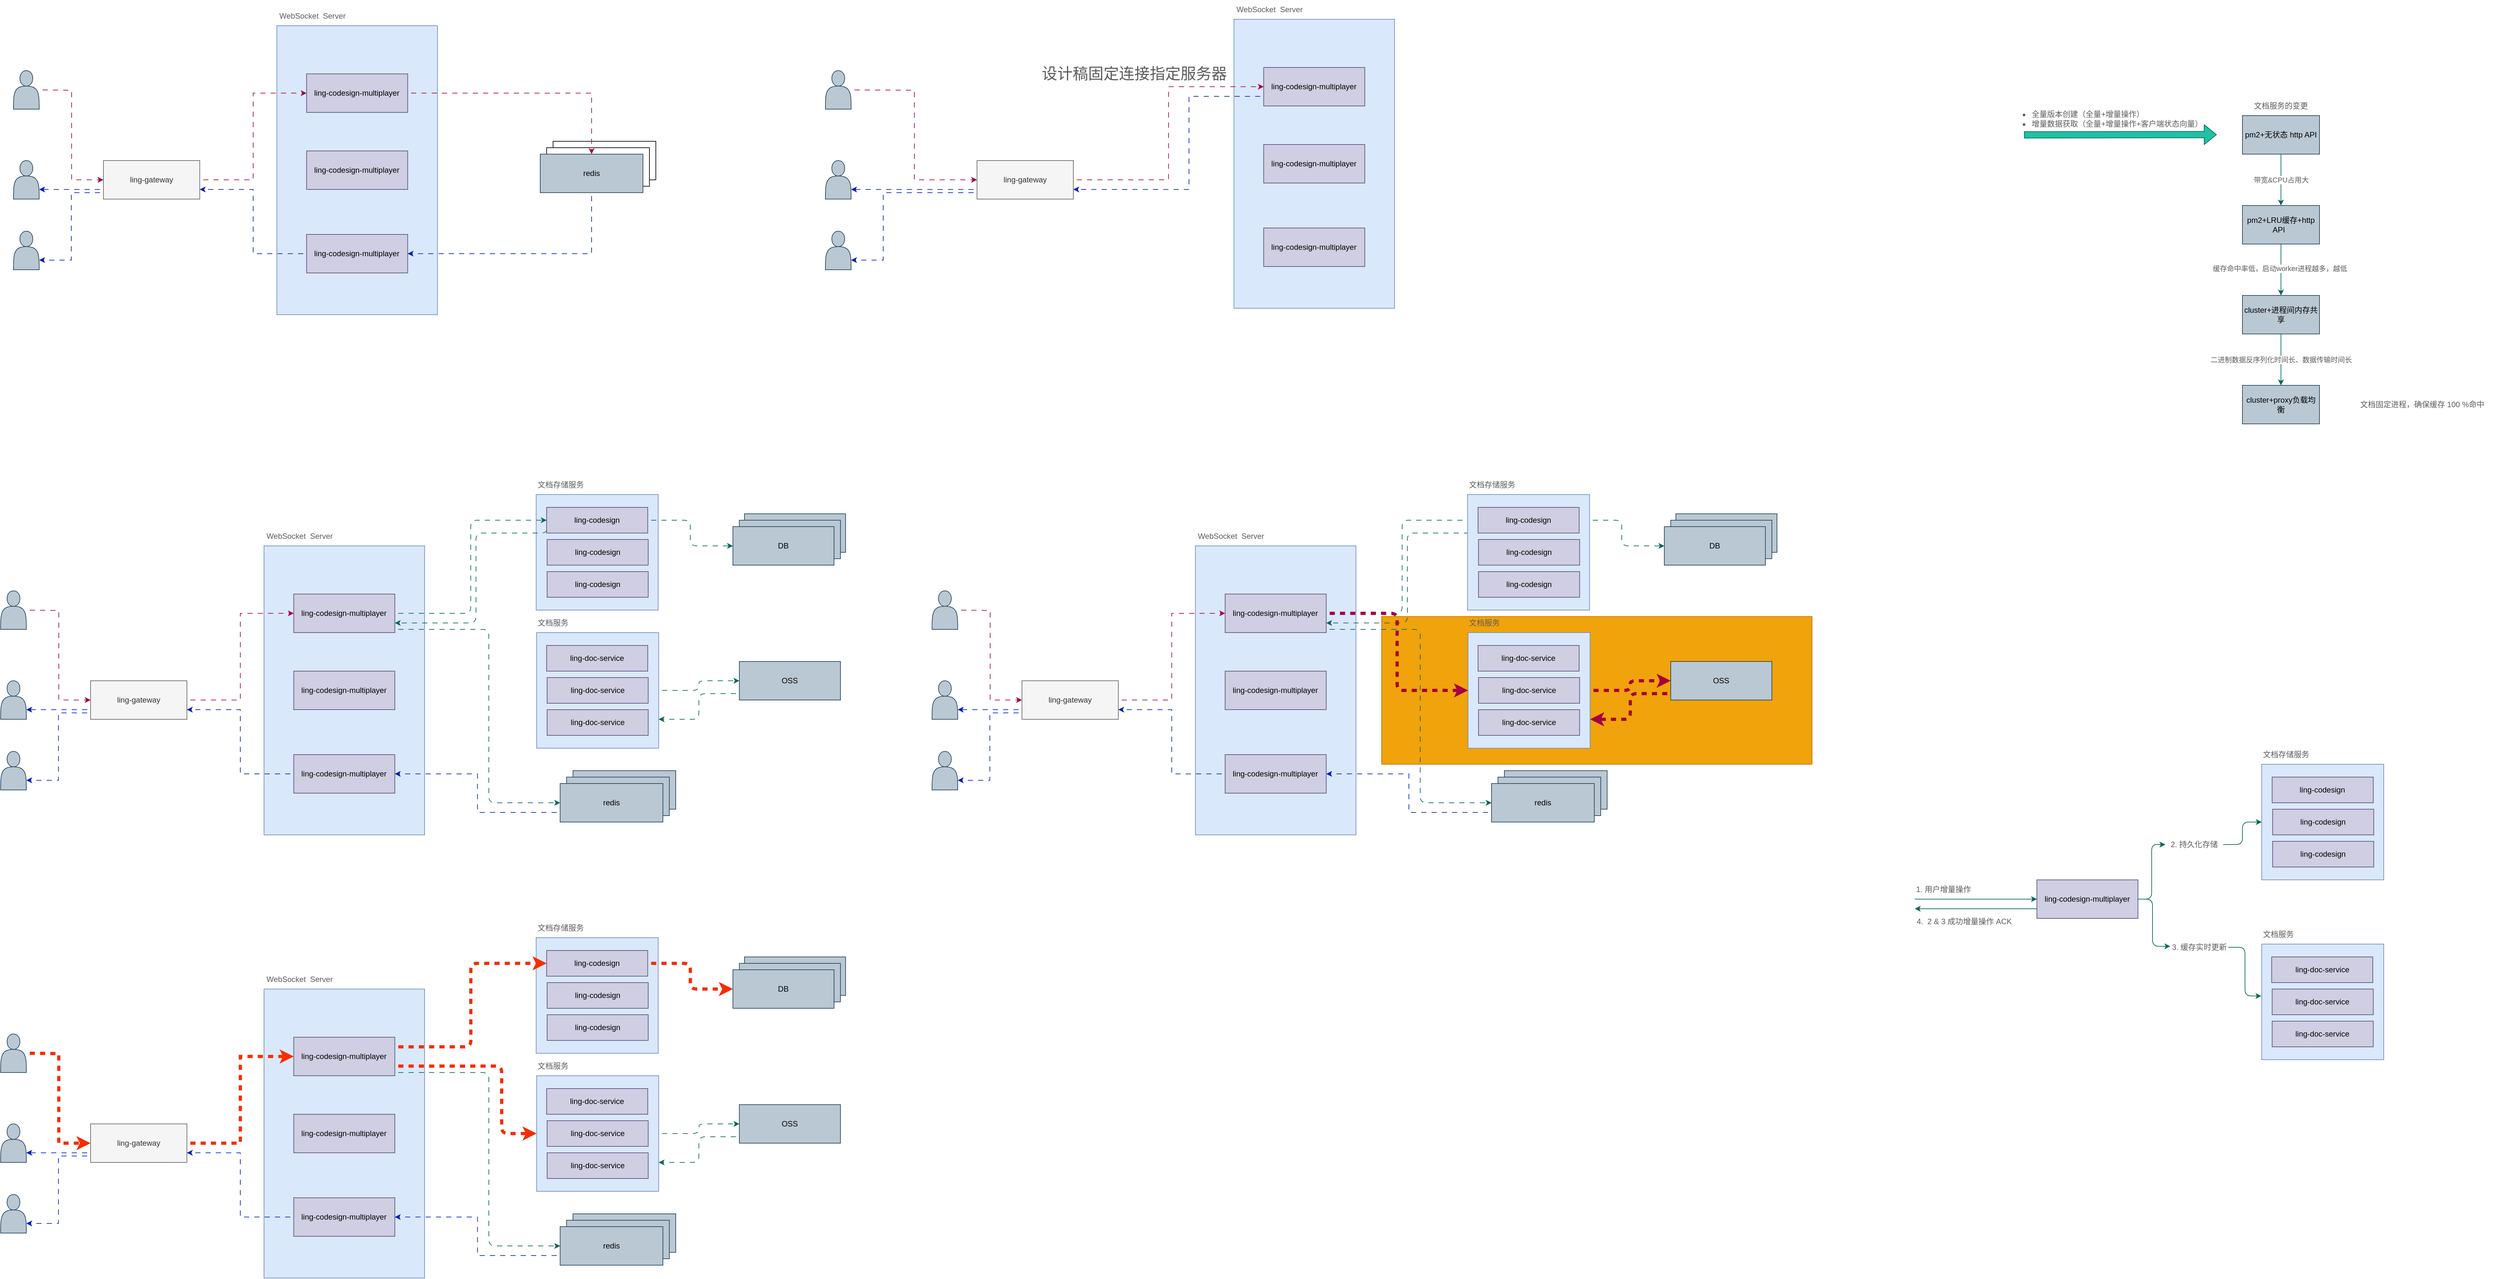 <mxfile version="21.3.2" type="github">
  <diagram name="Page-1" id="3pMdecGvVrTZUV6eu6wa">
    <mxGraphModel dx="1659" dy="926" grid="1" gridSize="10" guides="1" tooltips="1" connect="1" arrows="1" fold="1" page="1" pageScale="1" pageWidth="827" pageHeight="1169" math="0" shadow="0">
      <root>
        <mxCell id="0" />
        <mxCell id="1" parent="0" />
        <mxCell id="g7lpwtQK0GcuF2r4xrW7-241" value="" style="rounded=0;whiteSpace=wrap;html=1;strokeColor=#BD7000;fillColor=#f0a30a;fontColor=#000000;" vertex="1" parent="1">
          <mxGeometry x="2230" y="1190" width="670" height="230" as="geometry" />
        </mxCell>
        <mxCell id="g7lpwtQK0GcuF2r4xrW7-88" value="redis" style="rounded=0;whiteSpace=wrap;html=1;labelBackgroundColor=none;" vertex="1" parent="1">
          <mxGeometry x="940" y="450" width="160" height="60" as="geometry" />
        </mxCell>
        <mxCell id="g7lpwtQK0GcuF2r4xrW7-89" value="redis" style="rounded=0;whiteSpace=wrap;html=1;labelBackgroundColor=none;" vertex="1" parent="1">
          <mxGeometry x="930" y="460" width="160" height="60" as="geometry" />
        </mxCell>
        <mxCell id="g7lpwtQK0GcuF2r4xrW7-90" value="" style="edgeStyle=orthogonalEdgeStyle;rounded=0;orthogonalLoop=1;jettySize=auto;html=1;flowAnimation=1;entryX=0;entryY=0.5;entryDx=0;entryDy=0;fillColor=#d80073;strokeColor=#A50040;snapToPoint=0;movable=1;labelBackgroundColor=none;fontColor=default;" edge="1" parent="1" target="g7lpwtQK0GcuF2r4xrW7-94">
          <mxGeometry relative="1" as="geometry">
            <mxPoint x="140" y="370" as="sourcePoint" />
            <mxPoint x="220" y="370" as="targetPoint" />
          </mxGeometry>
        </mxCell>
        <mxCell id="g7lpwtQK0GcuF2r4xrW7-91" value="" style="shape=actor;whiteSpace=wrap;html=1;labelBackgroundColor=none;fillColor=#bac8d3;strokeColor=#23445d;rounded=0;" vertex="1" parent="1">
          <mxGeometry x="100" y="340" width="40" height="60" as="geometry" />
        </mxCell>
        <mxCell id="g7lpwtQK0GcuF2r4xrW7-92" style="edgeStyle=orthogonalEdgeStyle;rounded=0;orthogonalLoop=1;jettySize=auto;html=1;entryX=1;entryY=0.75;entryDx=0;entryDy=0;flowAnimation=1;fillColor=#0050ef;strokeColor=#001DBC;labelBackgroundColor=none;fontColor=default;" edge="1" parent="1" source="g7lpwtQK0GcuF2r4xrW7-94" target="g7lpwtQK0GcuF2r4xrW7-95">
          <mxGeometry relative="1" as="geometry">
            <Array as="points">
              <mxPoint x="220" y="525" />
              <mxPoint x="220" y="525" />
            </Array>
          </mxGeometry>
        </mxCell>
        <mxCell id="g7lpwtQK0GcuF2r4xrW7-93" style="edgeStyle=orthogonalEdgeStyle;rounded=0;orthogonalLoop=1;jettySize=auto;html=1;entryX=1;entryY=0.75;entryDx=0;entryDy=0;flowAnimation=1;fillColor=#0050ef;strokeColor=#001DBC;labelBackgroundColor=none;fontColor=default;" edge="1" parent="1" source="g7lpwtQK0GcuF2r4xrW7-94" target="g7lpwtQK0GcuF2r4xrW7-96">
          <mxGeometry relative="1" as="geometry">
            <Array as="points">
              <mxPoint x="190" y="530" />
              <mxPoint x="190" y="635" />
            </Array>
          </mxGeometry>
        </mxCell>
        <mxCell id="g7lpwtQK0GcuF2r4xrW7-94" value="ling-gateway" style="rounded=0;whiteSpace=wrap;html=1;fillColor=#f5f5f5;strokeColor=#666666;labelBackgroundColor=none;fontColor=#333333;" vertex="1" parent="1">
          <mxGeometry x="240" y="480" width="150" height="60" as="geometry" />
        </mxCell>
        <mxCell id="g7lpwtQK0GcuF2r4xrW7-95" value="" style="shape=actor;whiteSpace=wrap;html=1;labelBackgroundColor=none;fillColor=#bac8d3;strokeColor=#23445d;rounded=0;" vertex="1" parent="1">
          <mxGeometry x="100" y="480" width="40" height="60" as="geometry" />
        </mxCell>
        <mxCell id="g7lpwtQK0GcuF2r4xrW7-96" value="" style="shape=actor;whiteSpace=wrap;html=1;labelBackgroundColor=none;fillColor=#bac8d3;strokeColor=#23445d;rounded=0;" vertex="1" parent="1">
          <mxGeometry x="100" y="590" width="40" height="60" as="geometry" />
        </mxCell>
        <mxCell id="g7lpwtQK0GcuF2r4xrW7-97" value="redis" style="rounded=0;whiteSpace=wrap;html=1;labelBackgroundColor=none;fillColor=#bac8d3;strokeColor=#23445d;" vertex="1" parent="1">
          <mxGeometry x="920" y="470" width="160" height="60" as="geometry" />
        </mxCell>
        <mxCell id="g7lpwtQK0GcuF2r4xrW7-98" value="WebSocket&amp;nbsp; Server" style="text;html=1;strokeColor=none;fillColor=none;align=center;verticalAlign=middle;whiteSpace=wrap;rounded=0;labelBackgroundColor=none;fontColor=#5C5C5C;" vertex="1" parent="1">
          <mxGeometry x="510" y="240" width="111.111" height="30" as="geometry" />
        </mxCell>
        <mxCell id="g7lpwtQK0GcuF2r4xrW7-99" value="" style="group" vertex="1" connectable="0" parent="1">
          <mxGeometry x="510" y="270" width="250" height="450" as="geometry" />
        </mxCell>
        <mxCell id="g7lpwtQK0GcuF2r4xrW7-100" value="" style="rounded=0;whiteSpace=wrap;html=1;arcSize=18;fillColor=#dae8fc;strokeColor=#6c8ebf;labelBackgroundColor=none;" vertex="1" parent="g7lpwtQK0GcuF2r4xrW7-99">
          <mxGeometry width="250" height="450" as="geometry" />
        </mxCell>
        <mxCell id="g7lpwtQK0GcuF2r4xrW7-101" value="ling-codesign-multiplayer" style="rounded=0;whiteSpace=wrap;html=1;labelBackgroundColor=none;fillColor=#d0cee2;strokeColor=#56517e;" vertex="1" parent="g7lpwtQK0GcuF2r4xrW7-99">
          <mxGeometry x="46.297" y="75" width="157.407" height="60" as="geometry" />
        </mxCell>
        <mxCell id="g7lpwtQK0GcuF2r4xrW7-102" value="ling-codesign-multiplayer" style="rounded=0;whiteSpace=wrap;html=1;labelBackgroundColor=none;fillColor=#d0cee2;strokeColor=#56517e;" vertex="1" parent="g7lpwtQK0GcuF2r4xrW7-99">
          <mxGeometry x="46.297" y="325" width="157.407" height="60" as="geometry" />
        </mxCell>
        <mxCell id="g7lpwtQK0GcuF2r4xrW7-103" value="ling-codesign-multiplayer" style="rounded=0;whiteSpace=wrap;html=1;labelBackgroundColor=none;fillColor=#d0cee2;strokeColor=#56517e;" vertex="1" parent="g7lpwtQK0GcuF2r4xrW7-99">
          <mxGeometry x="46.297" y="195" width="157.407" height="60" as="geometry" />
        </mxCell>
        <mxCell id="g7lpwtQK0GcuF2r4xrW7-104" value="" style="edgeStyle=orthogonalEdgeStyle;rounded=0;orthogonalLoop=1;jettySize=auto;html=1;flowAnimation=1;fillColor=#d80073;strokeColor=#A50040;entryX=0;entryY=0.5;entryDx=0;entryDy=0;labelBackgroundColor=none;fontColor=default;" edge="1" parent="1" source="g7lpwtQK0GcuF2r4xrW7-94" target="g7lpwtQK0GcuF2r4xrW7-101">
          <mxGeometry relative="1" as="geometry" />
        </mxCell>
        <mxCell id="g7lpwtQK0GcuF2r4xrW7-105" style="edgeStyle=orthogonalEdgeStyle;rounded=0;orthogonalLoop=1;jettySize=auto;html=1;entryX=1;entryY=0.75;entryDx=0;entryDy=0;flowAnimation=1;fillColor=#0050ef;strokeColor=#001DBC;labelBackgroundColor=none;fontColor=default;" edge="1" parent="1" source="g7lpwtQK0GcuF2r4xrW7-102" target="g7lpwtQK0GcuF2r4xrW7-94">
          <mxGeometry relative="1" as="geometry" />
        </mxCell>
        <mxCell id="g7lpwtQK0GcuF2r4xrW7-106" style="edgeStyle=orthogonalEdgeStyle;rounded=0;orthogonalLoop=1;jettySize=auto;html=1;exitX=0.5;exitY=1;exitDx=0;exitDy=0;entryX=1;entryY=0.5;entryDx=0;entryDy=0;flowAnimation=1;fillColor=#0050ef;strokeColor=#001DBC;labelBackgroundColor=none;fontColor=default;" edge="1" parent="1" source="g7lpwtQK0GcuF2r4xrW7-97" target="g7lpwtQK0GcuF2r4xrW7-102">
          <mxGeometry relative="1" as="geometry" />
        </mxCell>
        <mxCell id="g7lpwtQK0GcuF2r4xrW7-107" style="edgeStyle=orthogonalEdgeStyle;rounded=0;orthogonalLoop=1;jettySize=auto;html=1;flowAnimation=1;fillColor=#d80073;strokeColor=#A50040;labelBackgroundColor=none;fontColor=default;" edge="1" parent="1" source="g7lpwtQK0GcuF2r4xrW7-101" target="g7lpwtQK0GcuF2r4xrW7-97">
          <mxGeometry relative="1" as="geometry" />
        </mxCell>
        <mxCell id="g7lpwtQK0GcuF2r4xrW7-111" value="" style="group" vertex="1" connectable="0" parent="1">
          <mxGeometry x="1364" y="230" width="886" height="480" as="geometry" />
        </mxCell>
        <mxCell id="g7lpwtQK0GcuF2r4xrW7-41" value="" style="edgeStyle=orthogonalEdgeStyle;rounded=0;orthogonalLoop=1;jettySize=auto;html=1;flowAnimation=1;entryX=0;entryY=0.5;entryDx=0;entryDy=0;fillColor=#d80073;strokeColor=#A50040;snapToPoint=0;movable=1;labelBackgroundColor=none;fontColor=default;" edge="1" parent="g7lpwtQK0GcuF2r4xrW7-111" target="g7lpwtQK0GcuF2r4xrW7-45">
          <mxGeometry relative="1" as="geometry">
            <mxPoint x="40" y="140" as="sourcePoint" />
            <mxPoint x="120" y="140" as="targetPoint" />
          </mxGeometry>
        </mxCell>
        <mxCell id="g7lpwtQK0GcuF2r4xrW7-42" value="" style="shape=actor;whiteSpace=wrap;html=1;labelBackgroundColor=none;fillColor=#bac8d3;strokeColor=#23445d;rounded=0;" vertex="1" parent="g7lpwtQK0GcuF2r4xrW7-111">
          <mxGeometry y="110" width="40" height="60" as="geometry" />
        </mxCell>
        <mxCell id="g7lpwtQK0GcuF2r4xrW7-45" value="ling-gateway" style="rounded=0;whiteSpace=wrap;html=1;fillColor=#f5f5f5;strokeColor=#666666;labelBackgroundColor=none;fontColor=#333333;" vertex="1" parent="g7lpwtQK0GcuF2r4xrW7-111">
          <mxGeometry x="236" y="250" width="150" height="60" as="geometry" />
        </mxCell>
        <mxCell id="g7lpwtQK0GcuF2r4xrW7-46" value="" style="shape=actor;whiteSpace=wrap;html=1;labelBackgroundColor=none;fillColor=#bac8d3;strokeColor=#23445d;rounded=0;" vertex="1" parent="g7lpwtQK0GcuF2r4xrW7-111">
          <mxGeometry y="250" width="40" height="60" as="geometry" />
        </mxCell>
        <mxCell id="g7lpwtQK0GcuF2r4xrW7-43" style="edgeStyle=orthogonalEdgeStyle;rounded=0;orthogonalLoop=1;jettySize=auto;html=1;entryX=1;entryY=0.75;entryDx=0;entryDy=0;flowAnimation=1;fillColor=#0050ef;strokeColor=#001DBC;labelBackgroundColor=none;fontColor=default;" edge="1" parent="g7lpwtQK0GcuF2r4xrW7-111" source="g7lpwtQK0GcuF2r4xrW7-45" target="g7lpwtQK0GcuF2r4xrW7-46">
          <mxGeometry relative="1" as="geometry">
            <Array as="points">
              <mxPoint x="120" y="295" />
              <mxPoint x="120" y="295" />
            </Array>
          </mxGeometry>
        </mxCell>
        <mxCell id="g7lpwtQK0GcuF2r4xrW7-47" value="" style="shape=actor;whiteSpace=wrap;html=1;labelBackgroundColor=none;fillColor=#bac8d3;strokeColor=#23445d;rounded=0;" vertex="1" parent="g7lpwtQK0GcuF2r4xrW7-111">
          <mxGeometry y="360" width="40" height="60" as="geometry" />
        </mxCell>
        <mxCell id="g7lpwtQK0GcuF2r4xrW7-44" style="edgeStyle=orthogonalEdgeStyle;rounded=0;orthogonalLoop=1;jettySize=auto;html=1;entryX=1;entryY=0.75;entryDx=0;entryDy=0;flowAnimation=1;fillColor=#0050ef;strokeColor=#001DBC;labelBackgroundColor=none;fontColor=default;" edge="1" parent="g7lpwtQK0GcuF2r4xrW7-111" source="g7lpwtQK0GcuF2r4xrW7-45" target="g7lpwtQK0GcuF2r4xrW7-47">
          <mxGeometry relative="1" as="geometry">
            <Array as="points">
              <mxPoint x="90" y="300" />
              <mxPoint x="90" y="405" />
            </Array>
          </mxGeometry>
        </mxCell>
        <mxCell id="g7lpwtQK0GcuF2r4xrW7-108" value="" style="group" vertex="1" connectable="0" parent="g7lpwtQK0GcuF2r4xrW7-111">
          <mxGeometry x="636" width="250" height="480" as="geometry" />
        </mxCell>
        <mxCell id="g7lpwtQK0GcuF2r4xrW7-49" value="WebSocket&amp;nbsp; Server" style="text;html=1;strokeColor=none;fillColor=none;align=center;verticalAlign=middle;whiteSpace=wrap;rounded=0;labelBackgroundColor=none;fontColor=#5C5C5C;" vertex="1" parent="g7lpwtQK0GcuF2r4xrW7-108">
          <mxGeometry width="111.111" height="30" as="geometry" />
        </mxCell>
        <mxCell id="g7lpwtQK0GcuF2r4xrW7-50" value="" style="group" vertex="1" connectable="0" parent="g7lpwtQK0GcuF2r4xrW7-108">
          <mxGeometry y="30" width="250" height="450" as="geometry" />
        </mxCell>
        <mxCell id="g7lpwtQK0GcuF2r4xrW7-51" value="" style="rounded=0;whiteSpace=wrap;html=1;arcSize=18;fillColor=#dae8fc;strokeColor=#6c8ebf;labelBackgroundColor=none;" vertex="1" parent="g7lpwtQK0GcuF2r4xrW7-50">
          <mxGeometry width="250" height="450" as="geometry" />
        </mxCell>
        <mxCell id="g7lpwtQK0GcuF2r4xrW7-52" value="ling-codesign-multiplayer" style="rounded=0;whiteSpace=wrap;html=1;labelBackgroundColor=none;fillColor=#d0cee2;strokeColor=#56517e;" vertex="1" parent="g7lpwtQK0GcuF2r4xrW7-50">
          <mxGeometry x="46.297" y="75" width="157.407" height="60" as="geometry" />
        </mxCell>
        <mxCell id="g7lpwtQK0GcuF2r4xrW7-53" value="ling-codesign-multiplayer" style="rounded=0;whiteSpace=wrap;html=1;labelBackgroundColor=none;fillColor=#d0cee2;strokeColor=#56517e;" vertex="1" parent="g7lpwtQK0GcuF2r4xrW7-50">
          <mxGeometry x="46.297" y="325" width="157.407" height="60" as="geometry" />
        </mxCell>
        <mxCell id="g7lpwtQK0GcuF2r4xrW7-54" value="ling-codesign-multiplayer" style="rounded=0;whiteSpace=wrap;html=1;labelBackgroundColor=none;fillColor=#d0cee2;strokeColor=#56517e;" vertex="1" parent="g7lpwtQK0GcuF2r4xrW7-50">
          <mxGeometry x="46.297" y="195" width="157.407" height="60" as="geometry" />
        </mxCell>
        <mxCell id="g7lpwtQK0GcuF2r4xrW7-55" value="" style="edgeStyle=orthogonalEdgeStyle;rounded=0;orthogonalLoop=1;jettySize=auto;html=1;flowAnimation=1;fillColor=#d80073;strokeColor=#A50040;entryX=0;entryY=0.5;entryDx=0;entryDy=0;labelBackgroundColor=none;fontColor=default;" edge="1" parent="g7lpwtQK0GcuF2r4xrW7-111" source="g7lpwtQK0GcuF2r4xrW7-45" target="g7lpwtQK0GcuF2r4xrW7-52">
          <mxGeometry relative="1" as="geometry" />
        </mxCell>
        <mxCell id="g7lpwtQK0GcuF2r4xrW7-56" style="edgeStyle=orthogonalEdgeStyle;rounded=0;orthogonalLoop=1;jettySize=auto;html=1;entryX=1;entryY=0.75;entryDx=0;entryDy=0;flowAnimation=1;fillColor=#0050ef;strokeColor=#001DBC;labelBackgroundColor=none;fontColor=default;exitX=0;exitY=0.75;exitDx=0;exitDy=0;" edge="1" parent="g7lpwtQK0GcuF2r4xrW7-111" source="g7lpwtQK0GcuF2r4xrW7-52" target="g7lpwtQK0GcuF2r4xrW7-45">
          <mxGeometry relative="1" as="geometry">
            <Array as="points">
              <mxPoint x="566" y="150" />
              <mxPoint x="566" y="295" />
            </Array>
          </mxGeometry>
        </mxCell>
        <mxCell id="g7lpwtQK0GcuF2r4xrW7-110" value="&lt;font style=&quot;font-size: 24px;&quot;&gt;设计稿固定连接指定服务器&lt;/font&gt;" style="text;html=1;strokeColor=none;fillColor=none;align=center;verticalAlign=middle;whiteSpace=wrap;rounded=0;fontColor=#5C5C5C;" vertex="1" parent="g7lpwtQK0GcuF2r4xrW7-111">
          <mxGeometry x="336" y="100" width="290" height="30" as="geometry" />
        </mxCell>
        <mxCell id="g7lpwtQK0GcuF2r4xrW7-113" value="" style="group" vertex="1" connectable="0" parent="1">
          <mxGeometry x="80" y="970" width="1315.412" height="560" as="geometry" />
        </mxCell>
        <mxCell id="g7lpwtQK0GcuF2r4xrW7-70" value="" style="rounded=0;whiteSpace=wrap;html=1;strokeColor=#6c8ebf;fillColor=#dae8fc;" vertex="1" parent="g7lpwtQK0GcuF2r4xrW7-113">
          <mxGeometry x="833.7" y="30" width="190" height="180" as="geometry" />
        </mxCell>
        <mxCell id="g7lpwtQK0GcuF2r4xrW7-67" value="DB" style="rounded=0;whiteSpace=wrap;html=1;labelBackgroundColor=none;fillColor=#bac8d3;strokeColor=#23445d;" vertex="1" parent="g7lpwtQK0GcuF2r4xrW7-113">
          <mxGeometry x="1158.004" y="60" width="157.407" height="60" as="geometry" />
        </mxCell>
        <mxCell id="g7lpwtQK0GcuF2r4xrW7-3" value="" style="edgeStyle=orthogonalEdgeStyle;rounded=0;orthogonalLoop=1;jettySize=auto;html=1;flowAnimation=1;entryX=0;entryY=0.5;entryDx=0;entryDy=0;fillColor=#d80073;strokeColor=#A50040;snapToPoint=0;movable=1;labelBackgroundColor=none;fontColor=default;" edge="1" parent="g7lpwtQK0GcuF2r4xrW7-113" target="g7lpwtQK0GcuF2r4xrW7-5">
          <mxGeometry relative="1" as="geometry">
            <mxPoint x="40" y="210" as="sourcePoint" />
            <mxPoint x="120" y="210" as="targetPoint" />
          </mxGeometry>
        </mxCell>
        <mxCell id="g7lpwtQK0GcuF2r4xrW7-4" value="" style="shape=actor;whiteSpace=wrap;html=1;labelBackgroundColor=none;fillColor=#bac8d3;strokeColor=#23445d;rounded=0;" vertex="1" parent="g7lpwtQK0GcuF2r4xrW7-113">
          <mxGeometry y="180" width="40" height="60" as="geometry" />
        </mxCell>
        <mxCell id="g7lpwtQK0GcuF2r4xrW7-5" value="ling-gateway" style="rounded=0;whiteSpace=wrap;html=1;fillColor=#f5f5f5;strokeColor=#666666;labelBackgroundColor=none;fontColor=#333333;" vertex="1" parent="g7lpwtQK0GcuF2r4xrW7-113">
          <mxGeometry x="140" y="320" width="150" height="60" as="geometry" />
        </mxCell>
        <mxCell id="g7lpwtQK0GcuF2r4xrW7-16" value="" style="shape=actor;whiteSpace=wrap;html=1;labelBackgroundColor=none;fillColor=#bac8d3;strokeColor=#23445d;rounded=0;" vertex="1" parent="g7lpwtQK0GcuF2r4xrW7-113">
          <mxGeometry y="320" width="40" height="60" as="geometry" />
        </mxCell>
        <mxCell id="g7lpwtQK0GcuF2r4xrW7-23" style="edgeStyle=orthogonalEdgeStyle;rounded=0;orthogonalLoop=1;jettySize=auto;html=1;entryX=1;entryY=0.75;entryDx=0;entryDy=0;flowAnimation=1;fillColor=#0050ef;strokeColor=#001DBC;labelBackgroundColor=none;fontColor=default;" edge="1" parent="g7lpwtQK0GcuF2r4xrW7-113" source="g7lpwtQK0GcuF2r4xrW7-5" target="g7lpwtQK0GcuF2r4xrW7-16">
          <mxGeometry relative="1" as="geometry">
            <Array as="points">
              <mxPoint x="120" y="365" />
              <mxPoint x="120" y="365" />
            </Array>
          </mxGeometry>
        </mxCell>
        <mxCell id="g7lpwtQK0GcuF2r4xrW7-21" value="" style="shape=actor;whiteSpace=wrap;html=1;labelBackgroundColor=none;fillColor=#bac8d3;strokeColor=#23445d;rounded=0;" vertex="1" parent="g7lpwtQK0GcuF2r4xrW7-113">
          <mxGeometry y="430" width="40" height="60" as="geometry" />
        </mxCell>
        <mxCell id="g7lpwtQK0GcuF2r4xrW7-24" style="edgeStyle=orthogonalEdgeStyle;rounded=0;orthogonalLoop=1;jettySize=auto;html=1;entryX=1;entryY=0.75;entryDx=0;entryDy=0;flowAnimation=1;fillColor=#0050ef;strokeColor=#001DBC;labelBackgroundColor=none;fontColor=default;" edge="1" parent="g7lpwtQK0GcuF2r4xrW7-113" source="g7lpwtQK0GcuF2r4xrW7-5" target="g7lpwtQK0GcuF2r4xrW7-21">
          <mxGeometry relative="1" as="geometry">
            <Array as="points">
              <mxPoint x="90" y="370" />
              <mxPoint x="90" y="475" />
            </Array>
          </mxGeometry>
        </mxCell>
        <mxCell id="g7lpwtQK0GcuF2r4xrW7-29" value="WebSocket&amp;nbsp; Server" style="text;html=1;strokeColor=none;fillColor=none;align=center;verticalAlign=middle;whiteSpace=wrap;rounded=0;labelBackgroundColor=none;fontColor=#5C5C5C;" vertex="1" parent="g7lpwtQK0GcuF2r4xrW7-113">
          <mxGeometry x="410" y="80" width="111.111" height="30" as="geometry" />
        </mxCell>
        <mxCell id="g7lpwtQK0GcuF2r4xrW7-30" value="r" style="group" vertex="1" connectable="0" parent="g7lpwtQK0GcuF2r4xrW7-113">
          <mxGeometry x="410" y="110" width="250" height="450" as="geometry" />
        </mxCell>
        <mxCell id="g7lpwtQK0GcuF2r4xrW7-27" value="" style="rounded=0;whiteSpace=wrap;html=1;arcSize=18;fillColor=#dae8fc;strokeColor=#6c8ebf;labelBackgroundColor=none;" vertex="1" parent="g7lpwtQK0GcuF2r4xrW7-30">
          <mxGeometry width="250" height="450" as="geometry" />
        </mxCell>
        <mxCell id="g7lpwtQK0GcuF2r4xrW7-6" value="ling-codesign-multiplayer" style="rounded=0;whiteSpace=wrap;html=1;labelBackgroundColor=none;fillColor=#d0cee2;strokeColor=#56517e;" vertex="1" parent="g7lpwtQK0GcuF2r4xrW7-30">
          <mxGeometry x="46.297" y="75" width="157.407" height="60" as="geometry" />
        </mxCell>
        <mxCell id="g7lpwtQK0GcuF2r4xrW7-13" value="ling-codesign-multiplayer" style="rounded=0;whiteSpace=wrap;html=1;labelBackgroundColor=none;fillColor=#d0cee2;strokeColor=#56517e;" vertex="1" parent="g7lpwtQK0GcuF2r4xrW7-30">
          <mxGeometry x="46.297" y="325" width="157.407" height="60" as="geometry" />
        </mxCell>
        <mxCell id="g7lpwtQK0GcuF2r4xrW7-20" value="ling-codesign-multiplayer" style="rounded=0;whiteSpace=wrap;html=1;labelBackgroundColor=none;fillColor=#d0cee2;strokeColor=#56517e;" vertex="1" parent="g7lpwtQK0GcuF2r4xrW7-30">
          <mxGeometry x="46.297" y="195" width="157.407" height="60" as="geometry" />
        </mxCell>
        <mxCell id="g7lpwtQK0GcuF2r4xrW7-7" value="" style="edgeStyle=orthogonalEdgeStyle;rounded=0;orthogonalLoop=1;jettySize=auto;html=1;flowAnimation=1;fillColor=#d80073;strokeColor=#A50040;entryX=0;entryY=0.5;entryDx=0;entryDy=0;labelBackgroundColor=none;fontColor=default;" edge="1" parent="g7lpwtQK0GcuF2r4xrW7-113" source="g7lpwtQK0GcuF2r4xrW7-5" target="g7lpwtQK0GcuF2r4xrW7-6">
          <mxGeometry relative="1" as="geometry" />
        </mxCell>
        <mxCell id="g7lpwtQK0GcuF2r4xrW7-15" style="edgeStyle=orthogonalEdgeStyle;rounded=0;orthogonalLoop=1;jettySize=auto;html=1;entryX=1;entryY=0.75;entryDx=0;entryDy=0;flowAnimation=1;fillColor=#0050ef;strokeColor=#001DBC;labelBackgroundColor=none;fontColor=default;" edge="1" parent="g7lpwtQK0GcuF2r4xrW7-113" source="g7lpwtQK0GcuF2r4xrW7-13" target="g7lpwtQK0GcuF2r4xrW7-5">
          <mxGeometry relative="1" as="geometry" />
        </mxCell>
        <mxCell id="g7lpwtQK0GcuF2r4xrW7-14" style="rounded=0;orthogonalLoop=1;jettySize=auto;html=1;exitX=0;exitY=0.75;exitDx=0;exitDy=0;entryX=1;entryY=0.5;entryDx=0;entryDy=0;flowAnimation=1;fillColor=#0050ef;strokeColor=#001DBC;labelBackgroundColor=none;fontColor=default;edgeStyle=orthogonalEdgeStyle;" edge="1" parent="g7lpwtQK0GcuF2r4xrW7-113" source="g7lpwtQK0GcuF2r4xrW7-8" target="g7lpwtQK0GcuF2r4xrW7-13">
          <mxGeometry relative="1" as="geometry" />
        </mxCell>
        <mxCell id="g7lpwtQK0GcuF2r4xrW7-64" style="edgeStyle=orthogonalEdgeStyle;orthogonalLoop=1;jettySize=auto;html=1;entryX=1;entryY=0.75;entryDx=0;entryDy=0;strokeColor=#006658;fontColor=#5C5C5C;fillColor=#21C0A5;exitX=0;exitY=0.75;exitDx=0;exitDy=0;flowAnimation=1;" edge="1" parent="g7lpwtQK0GcuF2r4xrW7-113" source="g7lpwtQK0GcuF2r4xrW7-59" target="g7lpwtQK0GcuF2r4xrW7-6">
          <mxGeometry relative="1" as="geometry">
            <Array as="points">
              <mxPoint x="850" y="90" />
              <mxPoint x="740" y="90" />
              <mxPoint x="740" y="230" />
            </Array>
          </mxGeometry>
        </mxCell>
        <mxCell id="g7lpwtQK0GcuF2r4xrW7-59" value="ling-codesign" style="rounded=0;whiteSpace=wrap;html=1;labelBackgroundColor=none;fillColor=#d0cee2;strokeColor=#56517e;" vertex="1" parent="g7lpwtQK0GcuF2r4xrW7-113">
          <mxGeometry x="849.99" y="50" width="157.41" height="40" as="geometry" />
        </mxCell>
        <mxCell id="g7lpwtQK0GcuF2r4xrW7-60" style="edgeStyle=orthogonalEdgeStyle;orthogonalLoop=1;jettySize=auto;html=1;entryX=0;entryY=0.5;entryDx=0;entryDy=0;strokeColor=#006658;fontColor=#5C5C5C;fillColor=#21C0A5;flowAnimation=1;" edge="1" parent="g7lpwtQK0GcuF2r4xrW7-113" source="g7lpwtQK0GcuF2r4xrW7-6" target="g7lpwtQK0GcuF2r4xrW7-59">
          <mxGeometry relative="1" as="geometry" />
        </mxCell>
        <mxCell id="g7lpwtQK0GcuF2r4xrW7-65" style="orthogonalLoop=1;jettySize=auto;html=1;entryX=0;entryY=0.5;entryDx=0;entryDy=0;strokeColor=#006658;fontColor=#5C5C5C;fillColor=#21C0A5;flowAnimation=1;edgeStyle=orthogonalEdgeStyle;" edge="1" parent="g7lpwtQK0GcuF2r4xrW7-113" source="g7lpwtQK0GcuF2r4xrW7-6" target="g7lpwtQK0GcuF2r4xrW7-8">
          <mxGeometry relative="1" as="geometry">
            <Array as="points">
              <mxPoint x="760" y="240" />
              <mxPoint x="760" y="510" />
            </Array>
          </mxGeometry>
        </mxCell>
        <mxCell id="g7lpwtQK0GcuF2r4xrW7-66" value="DB" style="rounded=0;whiteSpace=wrap;html=1;labelBackgroundColor=none;fillColor=#bac8d3;strokeColor=#23445d;" vertex="1" parent="g7lpwtQK0GcuF2r4xrW7-113">
          <mxGeometry x="1150.004" y="70" width="157.407" height="60" as="geometry" />
        </mxCell>
        <mxCell id="g7lpwtQK0GcuF2r4xrW7-62" value="DB" style="rounded=0;whiteSpace=wrap;html=1;labelBackgroundColor=none;fillColor=#bac8d3;strokeColor=#23445d;" vertex="1" parent="g7lpwtQK0GcuF2r4xrW7-113">
          <mxGeometry x="1140.004" y="80" width="157.407" height="60" as="geometry" />
        </mxCell>
        <mxCell id="g7lpwtQK0GcuF2r4xrW7-63" value="" style="edgeStyle=orthogonalEdgeStyle;orthogonalLoop=1;jettySize=auto;html=1;strokeColor=#006658;fontColor=#5C5C5C;fillColor=#21C0A5;entryX=0;entryY=0.5;entryDx=0;entryDy=0;flowAnimation=1;" edge="1" parent="g7lpwtQK0GcuF2r4xrW7-113" source="g7lpwtQK0GcuF2r4xrW7-59" target="g7lpwtQK0GcuF2r4xrW7-62">
          <mxGeometry relative="1" as="geometry">
            <mxPoint x="1070" y="165" as="targetPoint" />
          </mxGeometry>
        </mxCell>
        <mxCell id="g7lpwtQK0GcuF2r4xrW7-71" value="" style="group" vertex="1" connectable="0" parent="g7lpwtQK0GcuF2r4xrW7-113">
          <mxGeometry x="871" y="460" width="180" height="80" as="geometry" />
        </mxCell>
        <mxCell id="g7lpwtQK0GcuF2r4xrW7-33" value="redis" style="rounded=0;whiteSpace=wrap;html=1;labelBackgroundColor=none;fillColor=#bac8d3;strokeColor=#23445d;" vertex="1" parent="g7lpwtQK0GcuF2r4xrW7-71">
          <mxGeometry x="20" width="160" height="60" as="geometry" />
        </mxCell>
        <mxCell id="g7lpwtQK0GcuF2r4xrW7-32" value="redis" style="rounded=0;whiteSpace=wrap;html=1;labelBackgroundColor=none;fillColor=#bac8d3;strokeColor=#23445d;" vertex="1" parent="g7lpwtQK0GcuF2r4xrW7-71">
          <mxGeometry x="10" y="10" width="160" height="60" as="geometry" />
        </mxCell>
        <mxCell id="g7lpwtQK0GcuF2r4xrW7-8" value="redis" style="rounded=0;whiteSpace=wrap;html=1;labelBackgroundColor=none;fillColor=#bac8d3;strokeColor=#23445d;" vertex="1" parent="g7lpwtQK0GcuF2r4xrW7-71">
          <mxGeometry y="20" width="160" height="60" as="geometry" />
        </mxCell>
        <mxCell id="g7lpwtQK0GcuF2r4xrW7-72" value="文档存储服务" style="text;html=1;strokeColor=none;fillColor=none;align=left;verticalAlign=middle;whiteSpace=wrap;rounded=0;labelBackgroundColor=none;fontColor=#5C5C5C;" vertex="1" parent="g7lpwtQK0GcuF2r4xrW7-113">
          <mxGeometry x="833.7" width="111.111" height="30" as="geometry" />
        </mxCell>
        <mxCell id="g7lpwtQK0GcuF2r4xrW7-73" value="" style="rounded=0;whiteSpace=wrap;html=1;strokeColor=#6c8ebf;fillColor=#dae8fc;" vertex="1" parent="g7lpwtQK0GcuF2r4xrW7-113">
          <mxGeometry x="834.44" y="245" width="190" height="180" as="geometry" />
        </mxCell>
        <mxCell id="g7lpwtQK0GcuF2r4xrW7-74" value="文档服务" style="text;html=1;strokeColor=none;fillColor=none;align=left;verticalAlign=middle;whiteSpace=wrap;rounded=0;labelBackgroundColor=none;fontColor=#5C5C5C;" vertex="1" parent="g7lpwtQK0GcuF2r4xrW7-113">
          <mxGeometry x="834.44" y="215" width="111.111" height="30" as="geometry" />
        </mxCell>
        <mxCell id="g7lpwtQK0GcuF2r4xrW7-75" value="ling-doc-service" style="rounded=0;whiteSpace=wrap;html=1;labelBackgroundColor=none;fillColor=#d0cee2;strokeColor=#56517e;" vertex="1" parent="g7lpwtQK0GcuF2r4xrW7-113">
          <mxGeometry x="850" y="265" width="157.41" height="40" as="geometry" />
        </mxCell>
        <mxCell id="g7lpwtQK0GcuF2r4xrW7-76" value="ling-doc-service" style="rounded=0;whiteSpace=wrap;html=1;labelBackgroundColor=none;fillColor=#d0cee2;strokeColor=#56517e;" vertex="1" parent="g7lpwtQK0GcuF2r4xrW7-113">
          <mxGeometry x="850.74" y="315" width="157.41" height="40" as="geometry" />
        </mxCell>
        <mxCell id="g7lpwtQK0GcuF2r4xrW7-77" value="ling-doc-service" style="rounded=0;whiteSpace=wrap;html=1;labelBackgroundColor=none;fillColor=#d0cee2;strokeColor=#56517e;" vertex="1" parent="g7lpwtQK0GcuF2r4xrW7-113">
          <mxGeometry x="850.74" y="365" width="157.41" height="40" as="geometry" />
        </mxCell>
        <mxCell id="g7lpwtQK0GcuF2r4xrW7-78" value="ling-codesign" style="rounded=0;whiteSpace=wrap;html=1;labelBackgroundColor=none;fillColor=#d0cee2;strokeColor=#56517e;" vertex="1" parent="g7lpwtQK0GcuF2r4xrW7-113">
          <mxGeometry x="850.74" y="100" width="157.41" height="40" as="geometry" />
        </mxCell>
        <mxCell id="g7lpwtQK0GcuF2r4xrW7-79" value="ling-codesign" style="rounded=0;whiteSpace=wrap;html=1;labelBackgroundColor=none;fillColor=#d0cee2;strokeColor=#56517e;" vertex="1" parent="g7lpwtQK0GcuF2r4xrW7-113">
          <mxGeometry x="850.74" y="150" width="157.41" height="40" as="geometry" />
        </mxCell>
        <mxCell id="g7lpwtQK0GcuF2r4xrW7-86" style="orthogonalLoop=1;jettySize=auto;html=1;strokeColor=#006658;fontColor=#5C5C5C;fillColor=#21C0A5;entryX=1;entryY=0.75;entryDx=0;entryDy=0;edgeStyle=orthogonalEdgeStyle;flowAnimation=1;" edge="1" parent="g7lpwtQK0GcuF2r4xrW7-113" source="g7lpwtQK0GcuF2r4xrW7-83" target="g7lpwtQK0GcuF2r4xrW7-73">
          <mxGeometry relative="1" as="geometry">
            <mxPoint x="1020" y="370" as="targetPoint" />
            <Array as="points">
              <mxPoint x="1087" y="340" />
              <mxPoint x="1087" y="380" />
            </Array>
          </mxGeometry>
        </mxCell>
        <mxCell id="g7lpwtQK0GcuF2r4xrW7-83" value="OSS" style="rounded=0;whiteSpace=wrap;html=1;labelBackgroundColor=none;fillColor=#bac8d3;strokeColor=#23445d;" vertex="1" parent="g7lpwtQK0GcuF2r4xrW7-113">
          <mxGeometry x="1150" y="290" width="157.41" height="60" as="geometry" />
        </mxCell>
        <mxCell id="g7lpwtQK0GcuF2r4xrW7-85" style="edgeStyle=orthogonalEdgeStyle;orthogonalLoop=1;jettySize=auto;html=1;entryX=0;entryY=0.5;entryDx=0;entryDy=0;strokeColor=#006658;fontColor=#5C5C5C;fillColor=#21C0A5;flowAnimation=1;" edge="1" parent="g7lpwtQK0GcuF2r4xrW7-113" source="g7lpwtQK0GcuF2r4xrW7-73" target="g7lpwtQK0GcuF2r4xrW7-83">
          <mxGeometry relative="1" as="geometry" />
        </mxCell>
        <mxCell id="g7lpwtQK0GcuF2r4xrW7-115" value="" style="rounded=0;whiteSpace=wrap;html=1;strokeColor=#6c8ebf;fillColor=#dae8fc;" vertex="1" parent="1">
          <mxGeometry x="913.7" y="1690" width="190" height="180" as="geometry" />
        </mxCell>
        <mxCell id="g7lpwtQK0GcuF2r4xrW7-116" value="DB" style="rounded=0;whiteSpace=wrap;html=1;labelBackgroundColor=none;fillColor=#bac8d3;strokeColor=#23445d;" vertex="1" parent="1">
          <mxGeometry x="1238.004" y="1720" width="157.407" height="60" as="geometry" />
        </mxCell>
        <mxCell id="g7lpwtQK0GcuF2r4xrW7-117" value="" style="edgeStyle=orthogonalEdgeStyle;rounded=0;orthogonalLoop=1;jettySize=auto;html=1;flowAnimation=1;entryX=0;entryY=0.5;entryDx=0;entryDy=0;fillColor=#60a917;strokeColor=#f82c03;snapToPoint=0;movable=1;labelBackgroundColor=none;fontColor=default;strokeWidth=5;" edge="1" parent="1" target="g7lpwtQK0GcuF2r4xrW7-119">
          <mxGeometry relative="1" as="geometry">
            <mxPoint x="120" y="1870" as="sourcePoint" />
            <mxPoint x="200" y="1870" as="targetPoint" />
          </mxGeometry>
        </mxCell>
        <mxCell id="g7lpwtQK0GcuF2r4xrW7-118" value="" style="shape=actor;whiteSpace=wrap;html=1;labelBackgroundColor=none;fillColor=#bac8d3;strokeColor=#23445d;rounded=0;" vertex="1" parent="1">
          <mxGeometry x="80" y="1840" width="40" height="60" as="geometry" />
        </mxCell>
        <mxCell id="g7lpwtQK0GcuF2r4xrW7-119" value="ling-gateway" style="rounded=0;whiteSpace=wrap;html=1;fillColor=#f5f5f5;strokeColor=#666666;labelBackgroundColor=none;fontColor=#333333;" vertex="1" parent="1">
          <mxGeometry x="220" y="1980" width="150" height="60" as="geometry" />
        </mxCell>
        <mxCell id="g7lpwtQK0GcuF2r4xrW7-120" value="" style="shape=actor;whiteSpace=wrap;html=1;labelBackgroundColor=none;fillColor=#bac8d3;strokeColor=#23445d;rounded=0;" vertex="1" parent="1">
          <mxGeometry x="80" y="1980" width="40" height="60" as="geometry" />
        </mxCell>
        <mxCell id="g7lpwtQK0GcuF2r4xrW7-121" style="edgeStyle=orthogonalEdgeStyle;rounded=0;orthogonalLoop=1;jettySize=auto;html=1;entryX=1;entryY=0.75;entryDx=0;entryDy=0;flowAnimation=1;fillColor=#0050ef;strokeColor=#001DBC;labelBackgroundColor=none;fontColor=default;" edge="1" parent="1" source="g7lpwtQK0GcuF2r4xrW7-119" target="g7lpwtQK0GcuF2r4xrW7-120">
          <mxGeometry relative="1" as="geometry">
            <Array as="points">
              <mxPoint x="200" y="2025" />
              <mxPoint x="200" y="2025" />
            </Array>
          </mxGeometry>
        </mxCell>
        <mxCell id="g7lpwtQK0GcuF2r4xrW7-122" value="" style="shape=actor;whiteSpace=wrap;html=1;labelBackgroundColor=none;fillColor=#bac8d3;strokeColor=#23445d;rounded=0;" vertex="1" parent="1">
          <mxGeometry x="80" y="2090" width="40" height="60" as="geometry" />
        </mxCell>
        <mxCell id="g7lpwtQK0GcuF2r4xrW7-123" style="edgeStyle=orthogonalEdgeStyle;rounded=0;orthogonalLoop=1;jettySize=auto;html=1;entryX=1;entryY=0.75;entryDx=0;entryDy=0;flowAnimation=1;fillColor=#0050ef;strokeColor=#001DBC;labelBackgroundColor=none;fontColor=default;" edge="1" parent="1" source="g7lpwtQK0GcuF2r4xrW7-119" target="g7lpwtQK0GcuF2r4xrW7-122">
          <mxGeometry relative="1" as="geometry">
            <Array as="points">
              <mxPoint x="170" y="2030" />
              <mxPoint x="170" y="2135" />
            </Array>
          </mxGeometry>
        </mxCell>
        <mxCell id="g7lpwtQK0GcuF2r4xrW7-124" value="WebSocket&amp;nbsp; Server" style="text;html=1;strokeColor=none;fillColor=none;align=center;verticalAlign=middle;whiteSpace=wrap;rounded=0;labelBackgroundColor=none;fontColor=#5C5C5C;" vertex="1" parent="1">
          <mxGeometry x="490" y="1740" width="111.111" height="30" as="geometry" />
        </mxCell>
        <mxCell id="g7lpwtQK0GcuF2r4xrW7-125" value="r" style="group" vertex="1" connectable="0" parent="1">
          <mxGeometry x="490" y="1770" width="250" height="450" as="geometry" />
        </mxCell>
        <mxCell id="g7lpwtQK0GcuF2r4xrW7-126" value="" style="rounded=0;whiteSpace=wrap;html=1;arcSize=18;fillColor=#dae8fc;strokeColor=#6c8ebf;labelBackgroundColor=none;" vertex="1" parent="g7lpwtQK0GcuF2r4xrW7-125">
          <mxGeometry width="250" height="450" as="geometry" />
        </mxCell>
        <mxCell id="g7lpwtQK0GcuF2r4xrW7-127" value="ling-codesign-multiplayer" style="rounded=0;whiteSpace=wrap;html=1;labelBackgroundColor=none;fillColor=#d0cee2;strokeColor=#56517e;" vertex="1" parent="g7lpwtQK0GcuF2r4xrW7-125">
          <mxGeometry x="46.297" y="75" width="157.407" height="60" as="geometry" />
        </mxCell>
        <mxCell id="g7lpwtQK0GcuF2r4xrW7-128" value="ling-codesign-multiplayer" style="rounded=0;whiteSpace=wrap;html=1;labelBackgroundColor=none;fillColor=#d0cee2;strokeColor=#56517e;" vertex="1" parent="g7lpwtQK0GcuF2r4xrW7-125">
          <mxGeometry x="46.297" y="325" width="157.407" height="60" as="geometry" />
        </mxCell>
        <mxCell id="g7lpwtQK0GcuF2r4xrW7-129" value="ling-codesign-multiplayer" style="rounded=0;whiteSpace=wrap;html=1;labelBackgroundColor=none;fillColor=#d0cee2;strokeColor=#56517e;" vertex="1" parent="g7lpwtQK0GcuF2r4xrW7-125">
          <mxGeometry x="46.297" y="195" width="157.407" height="60" as="geometry" />
        </mxCell>
        <mxCell id="g7lpwtQK0GcuF2r4xrW7-130" value="" style="edgeStyle=orthogonalEdgeStyle;rounded=0;orthogonalLoop=1;jettySize=auto;html=1;flowAnimation=1;fillColor=#60a917;strokeColor=#f82c03;entryX=0;entryY=0.5;entryDx=0;entryDy=0;labelBackgroundColor=none;fontColor=default;strokeWidth=5;" edge="1" parent="1" source="g7lpwtQK0GcuF2r4xrW7-119" target="g7lpwtQK0GcuF2r4xrW7-127">
          <mxGeometry relative="1" as="geometry" />
        </mxCell>
        <mxCell id="g7lpwtQK0GcuF2r4xrW7-131" style="edgeStyle=orthogonalEdgeStyle;rounded=0;orthogonalLoop=1;jettySize=auto;html=1;entryX=1;entryY=0.75;entryDx=0;entryDy=0;flowAnimation=1;fillColor=#0050ef;strokeColor=#001DBC;labelBackgroundColor=none;fontColor=default;" edge="1" parent="1" source="g7lpwtQK0GcuF2r4xrW7-128" target="g7lpwtQK0GcuF2r4xrW7-119">
          <mxGeometry relative="1" as="geometry" />
        </mxCell>
        <mxCell id="g7lpwtQK0GcuF2r4xrW7-132" style="rounded=0;orthogonalLoop=1;jettySize=auto;html=1;exitX=0;exitY=0.75;exitDx=0;exitDy=0;entryX=1;entryY=0.5;entryDx=0;entryDy=0;flowAnimation=1;fillColor=#0050ef;strokeColor=#001DBC;labelBackgroundColor=none;fontColor=default;edgeStyle=orthogonalEdgeStyle;" edge="1" parent="1" source="g7lpwtQK0GcuF2r4xrW7-143" target="g7lpwtQK0GcuF2r4xrW7-128">
          <mxGeometry relative="1" as="geometry" />
        </mxCell>
        <mxCell id="g7lpwtQK0GcuF2r4xrW7-134" value="ling-codesign" style="rounded=0;whiteSpace=wrap;html=1;labelBackgroundColor=none;fillColor=#d0cee2;strokeColor=#56517e;" vertex="1" parent="1">
          <mxGeometry x="929.99" y="1710" width="157.41" height="40" as="geometry" />
        </mxCell>
        <mxCell id="g7lpwtQK0GcuF2r4xrW7-135" style="edgeStyle=orthogonalEdgeStyle;orthogonalLoop=1;jettySize=auto;html=1;entryX=0;entryY=0.5;entryDx=0;entryDy=0;strokeColor=#f82c03;fontColor=#5C5C5C;fillColor=#60a917;flowAnimation=1;strokeWidth=5;" edge="1" parent="1" source="g7lpwtQK0GcuF2r4xrW7-127" target="g7lpwtQK0GcuF2r4xrW7-134">
          <mxGeometry relative="1" as="geometry">
            <Array as="points">
              <mxPoint x="812" y="1860" />
              <mxPoint x="812" y="1730" />
            </Array>
          </mxGeometry>
        </mxCell>
        <mxCell id="g7lpwtQK0GcuF2r4xrW7-136" style="orthogonalLoop=1;jettySize=auto;html=1;entryX=0;entryY=0.5;entryDx=0;entryDy=0;strokeColor=#006658;fontColor=#5C5C5C;fillColor=#21C0A5;flowAnimation=1;edgeStyle=orthogonalEdgeStyle;" edge="1" parent="1" source="g7lpwtQK0GcuF2r4xrW7-127" target="g7lpwtQK0GcuF2r4xrW7-143">
          <mxGeometry relative="1" as="geometry">
            <Array as="points">
              <mxPoint x="840" y="1900" />
              <mxPoint x="840" y="2170" />
            </Array>
          </mxGeometry>
        </mxCell>
        <mxCell id="g7lpwtQK0GcuF2r4xrW7-137" value="DB" style="rounded=0;whiteSpace=wrap;html=1;labelBackgroundColor=none;fillColor=#bac8d3;strokeColor=#23445d;" vertex="1" parent="1">
          <mxGeometry x="1230.004" y="1730" width="157.407" height="60" as="geometry" />
        </mxCell>
        <mxCell id="g7lpwtQK0GcuF2r4xrW7-138" value="DB" style="rounded=0;whiteSpace=wrap;html=1;labelBackgroundColor=none;fillColor=#bac8d3;strokeColor=#23445d;" vertex="1" parent="1">
          <mxGeometry x="1220.004" y="1740" width="157.407" height="60" as="geometry" />
        </mxCell>
        <mxCell id="g7lpwtQK0GcuF2r4xrW7-139" value="" style="edgeStyle=orthogonalEdgeStyle;orthogonalLoop=1;jettySize=auto;html=1;strokeColor=#f82c03;fontColor=#5C5C5C;fillColor=#60a917;entryX=0;entryY=0.5;entryDx=0;entryDy=0;flowAnimation=1;strokeWidth=5;" edge="1" parent="1" source="g7lpwtQK0GcuF2r4xrW7-134" target="g7lpwtQK0GcuF2r4xrW7-138">
          <mxGeometry relative="1" as="geometry">
            <mxPoint x="1150" y="1825" as="targetPoint" />
          </mxGeometry>
        </mxCell>
        <mxCell id="g7lpwtQK0GcuF2r4xrW7-140" value="" style="group" vertex="1" connectable="0" parent="1">
          <mxGeometry x="951" y="2120" width="180" height="80" as="geometry" />
        </mxCell>
        <mxCell id="g7lpwtQK0GcuF2r4xrW7-141" value="redis" style="rounded=0;whiteSpace=wrap;html=1;labelBackgroundColor=none;fillColor=#bac8d3;strokeColor=#23445d;" vertex="1" parent="g7lpwtQK0GcuF2r4xrW7-140">
          <mxGeometry x="20" width="160" height="60" as="geometry" />
        </mxCell>
        <mxCell id="g7lpwtQK0GcuF2r4xrW7-142" value="redis" style="rounded=0;whiteSpace=wrap;html=1;labelBackgroundColor=none;fillColor=#bac8d3;strokeColor=#23445d;" vertex="1" parent="g7lpwtQK0GcuF2r4xrW7-140">
          <mxGeometry x="10" y="10" width="160" height="60" as="geometry" />
        </mxCell>
        <mxCell id="g7lpwtQK0GcuF2r4xrW7-143" value="redis" style="rounded=0;whiteSpace=wrap;html=1;labelBackgroundColor=none;fillColor=#bac8d3;strokeColor=#23445d;" vertex="1" parent="g7lpwtQK0GcuF2r4xrW7-140">
          <mxGeometry y="20" width="160" height="60" as="geometry" />
        </mxCell>
        <mxCell id="g7lpwtQK0GcuF2r4xrW7-144" value="文档存储服务" style="text;html=1;strokeColor=none;fillColor=none;align=left;verticalAlign=middle;whiteSpace=wrap;rounded=0;labelBackgroundColor=none;fontColor=#5C5C5C;" vertex="1" parent="1">
          <mxGeometry x="913.7" y="1660" width="111.111" height="30" as="geometry" />
        </mxCell>
        <mxCell id="g7lpwtQK0GcuF2r4xrW7-145" value="" style="rounded=0;whiteSpace=wrap;html=1;strokeColor=#6c8ebf;fillColor=#dae8fc;" vertex="1" parent="1">
          <mxGeometry x="914.44" y="1905" width="190" height="180" as="geometry" />
        </mxCell>
        <mxCell id="g7lpwtQK0GcuF2r4xrW7-146" value="文档服务" style="text;html=1;strokeColor=none;fillColor=none;align=left;verticalAlign=middle;whiteSpace=wrap;rounded=0;labelBackgroundColor=none;fontColor=#5C5C5C;" vertex="1" parent="1">
          <mxGeometry x="914.44" y="1875" width="111.111" height="30" as="geometry" />
        </mxCell>
        <mxCell id="g7lpwtQK0GcuF2r4xrW7-147" value="ling-doc-service" style="rounded=0;whiteSpace=wrap;html=1;labelBackgroundColor=none;fillColor=#d0cee2;strokeColor=#56517e;" vertex="1" parent="1">
          <mxGeometry x="930" y="1925" width="157.41" height="40" as="geometry" />
        </mxCell>
        <mxCell id="g7lpwtQK0GcuF2r4xrW7-148" value="ling-doc-service" style="rounded=0;whiteSpace=wrap;html=1;labelBackgroundColor=none;fillColor=#d0cee2;strokeColor=#56517e;" vertex="1" parent="1">
          <mxGeometry x="930.74" y="1975" width="157.41" height="40" as="geometry" />
        </mxCell>
        <mxCell id="g7lpwtQK0GcuF2r4xrW7-149" value="ling-doc-service" style="rounded=0;whiteSpace=wrap;html=1;labelBackgroundColor=none;fillColor=#d0cee2;strokeColor=#56517e;" vertex="1" parent="1">
          <mxGeometry x="930.74" y="2025" width="157.41" height="40" as="geometry" />
        </mxCell>
        <mxCell id="g7lpwtQK0GcuF2r4xrW7-150" value="ling-codesign" style="rounded=0;whiteSpace=wrap;html=1;labelBackgroundColor=none;fillColor=#d0cee2;strokeColor=#56517e;" vertex="1" parent="1">
          <mxGeometry x="930.74" y="1760" width="157.41" height="40" as="geometry" />
        </mxCell>
        <mxCell id="g7lpwtQK0GcuF2r4xrW7-151" value="ling-codesign" style="rounded=0;whiteSpace=wrap;html=1;labelBackgroundColor=none;fillColor=#d0cee2;strokeColor=#56517e;" vertex="1" parent="1">
          <mxGeometry x="930.74" y="1810" width="157.41" height="40" as="geometry" />
        </mxCell>
        <mxCell id="g7lpwtQK0GcuF2r4xrW7-152" style="orthogonalLoop=1;jettySize=auto;html=1;strokeColor=#006658;fontColor=#5C5C5C;fillColor=#21C0A5;entryX=1;entryY=0.75;entryDx=0;entryDy=0;edgeStyle=orthogonalEdgeStyle;flowAnimation=1;" edge="1" parent="1" source="g7lpwtQK0GcuF2r4xrW7-153" target="g7lpwtQK0GcuF2r4xrW7-145">
          <mxGeometry relative="1" as="geometry">
            <mxPoint x="1100" y="2030" as="targetPoint" />
            <Array as="points">
              <mxPoint x="1167" y="2000" />
              <mxPoint x="1167" y="2040" />
            </Array>
          </mxGeometry>
        </mxCell>
        <mxCell id="g7lpwtQK0GcuF2r4xrW7-153" value="OSS" style="rounded=0;whiteSpace=wrap;html=1;labelBackgroundColor=none;fillColor=#bac8d3;strokeColor=#23445d;" vertex="1" parent="1">
          <mxGeometry x="1230" y="1950" width="157.41" height="60" as="geometry" />
        </mxCell>
        <mxCell id="g7lpwtQK0GcuF2r4xrW7-154" style="edgeStyle=orthogonalEdgeStyle;orthogonalLoop=1;jettySize=auto;html=1;entryX=0;entryY=0.5;entryDx=0;entryDy=0;strokeColor=#006658;fontColor=#5C5C5C;fillColor=#21C0A5;flowAnimation=1;" edge="1" parent="1" source="g7lpwtQK0GcuF2r4xrW7-145" target="g7lpwtQK0GcuF2r4xrW7-153">
          <mxGeometry relative="1" as="geometry" />
        </mxCell>
        <mxCell id="g7lpwtQK0GcuF2r4xrW7-156" style="edgeStyle=orthogonalEdgeStyle;orthogonalLoop=1;jettySize=auto;html=1;strokeColor=#f82c03;fontColor=#5C5C5C;fillColor=#60a917;strokeWidth=5;flowAnimation=1;" edge="1" parent="1" source="g7lpwtQK0GcuF2r4xrW7-127" target="g7lpwtQK0GcuF2r4xrW7-145">
          <mxGeometry relative="1" as="geometry">
            <Array as="points">
              <mxPoint x="860" y="1890" />
              <mxPoint x="860" y="1995" />
            </Array>
          </mxGeometry>
        </mxCell>
        <mxCell id="g7lpwtQK0GcuF2r4xrW7-160" value="DB" style="rounded=0;whiteSpace=wrap;html=1;labelBackgroundColor=none;fillColor=#bac8d3;strokeColor=#23445d;" vertex="1" parent="1">
          <mxGeometry x="2688.004" y="1030" width="157.407" height="60" as="geometry" />
        </mxCell>
        <mxCell id="g7lpwtQK0GcuF2r4xrW7-161" value="" style="edgeStyle=orthogonalEdgeStyle;rounded=0;orthogonalLoop=1;jettySize=auto;html=1;flowAnimation=1;entryX=0;entryY=0.5;entryDx=0;entryDy=0;fillColor=#d80073;strokeColor=#A50040;snapToPoint=0;movable=1;labelBackgroundColor=none;fontColor=default;" edge="1" parent="1" target="g7lpwtQK0GcuF2r4xrW7-163">
          <mxGeometry relative="1" as="geometry">
            <mxPoint x="1570" y="1180" as="sourcePoint" />
            <mxPoint x="1650" y="1180" as="targetPoint" />
          </mxGeometry>
        </mxCell>
        <mxCell id="g7lpwtQK0GcuF2r4xrW7-162" value="" style="shape=actor;whiteSpace=wrap;html=1;labelBackgroundColor=none;fillColor=#bac8d3;strokeColor=#23445d;rounded=0;" vertex="1" parent="1">
          <mxGeometry x="1530" y="1150" width="40" height="60" as="geometry" />
        </mxCell>
        <mxCell id="g7lpwtQK0GcuF2r4xrW7-163" value="ling-gateway" style="rounded=0;whiteSpace=wrap;html=1;fillColor=#f5f5f5;strokeColor=#666666;labelBackgroundColor=none;fontColor=#333333;" vertex="1" parent="1">
          <mxGeometry x="1670" y="1290" width="150" height="60" as="geometry" />
        </mxCell>
        <mxCell id="g7lpwtQK0GcuF2r4xrW7-164" value="" style="shape=actor;whiteSpace=wrap;html=1;labelBackgroundColor=none;fillColor=#bac8d3;strokeColor=#23445d;rounded=0;" vertex="1" parent="1">
          <mxGeometry x="1530" y="1290" width="40" height="60" as="geometry" />
        </mxCell>
        <mxCell id="g7lpwtQK0GcuF2r4xrW7-165" style="edgeStyle=orthogonalEdgeStyle;rounded=0;orthogonalLoop=1;jettySize=auto;html=1;entryX=1;entryY=0.75;entryDx=0;entryDy=0;flowAnimation=1;fillColor=#0050ef;strokeColor=#001DBC;labelBackgroundColor=none;fontColor=default;" edge="1" parent="1" source="g7lpwtQK0GcuF2r4xrW7-163" target="g7lpwtQK0GcuF2r4xrW7-164">
          <mxGeometry relative="1" as="geometry">
            <Array as="points">
              <mxPoint x="1650" y="1335" />
              <mxPoint x="1650" y="1335" />
            </Array>
          </mxGeometry>
        </mxCell>
        <mxCell id="g7lpwtQK0GcuF2r4xrW7-166" value="" style="shape=actor;whiteSpace=wrap;html=1;labelBackgroundColor=none;fillColor=#bac8d3;strokeColor=#23445d;rounded=0;" vertex="1" parent="1">
          <mxGeometry x="1530" y="1400" width="40" height="60" as="geometry" />
        </mxCell>
        <mxCell id="g7lpwtQK0GcuF2r4xrW7-167" style="edgeStyle=orthogonalEdgeStyle;rounded=0;orthogonalLoop=1;jettySize=auto;html=1;entryX=1;entryY=0.75;entryDx=0;entryDy=0;flowAnimation=1;fillColor=#0050ef;strokeColor=#001DBC;labelBackgroundColor=none;fontColor=default;" edge="1" parent="1" source="g7lpwtQK0GcuF2r4xrW7-163" target="g7lpwtQK0GcuF2r4xrW7-166">
          <mxGeometry relative="1" as="geometry">
            <Array as="points">
              <mxPoint x="1620" y="1340" />
              <mxPoint x="1620" y="1445" />
            </Array>
          </mxGeometry>
        </mxCell>
        <mxCell id="g7lpwtQK0GcuF2r4xrW7-168" value="WebSocket&amp;nbsp; Server" style="text;html=1;strokeColor=none;fillColor=none;align=center;verticalAlign=middle;whiteSpace=wrap;rounded=0;labelBackgroundColor=none;fontColor=#5C5C5C;" vertex="1" parent="1">
          <mxGeometry x="1940" y="1050" width="111.111" height="30" as="geometry" />
        </mxCell>
        <mxCell id="g7lpwtQK0GcuF2r4xrW7-169" value="r" style="group" vertex="1" connectable="0" parent="1">
          <mxGeometry x="1940" y="1080" width="250" height="450" as="geometry" />
        </mxCell>
        <mxCell id="g7lpwtQK0GcuF2r4xrW7-170" value="" style="rounded=0;whiteSpace=wrap;html=1;arcSize=18;fillColor=#dae8fc;strokeColor=#6c8ebf;labelBackgroundColor=none;" vertex="1" parent="g7lpwtQK0GcuF2r4xrW7-169">
          <mxGeometry width="250" height="450" as="geometry" />
        </mxCell>
        <mxCell id="g7lpwtQK0GcuF2r4xrW7-171" value="ling-codesign-multiplayer" style="rounded=0;whiteSpace=wrap;html=1;labelBackgroundColor=none;fillColor=#d0cee2;strokeColor=#56517e;" vertex="1" parent="g7lpwtQK0GcuF2r4xrW7-169">
          <mxGeometry x="46.297" y="75" width="157.407" height="60" as="geometry" />
        </mxCell>
        <mxCell id="g7lpwtQK0GcuF2r4xrW7-172" value="ling-codesign-multiplayer" style="rounded=0;whiteSpace=wrap;html=1;labelBackgroundColor=none;fillColor=#d0cee2;strokeColor=#56517e;" vertex="1" parent="g7lpwtQK0GcuF2r4xrW7-169">
          <mxGeometry x="46.297" y="325" width="157.407" height="60" as="geometry" />
        </mxCell>
        <mxCell id="g7lpwtQK0GcuF2r4xrW7-173" value="ling-codesign-multiplayer" style="rounded=0;whiteSpace=wrap;html=1;labelBackgroundColor=none;fillColor=#d0cee2;strokeColor=#56517e;" vertex="1" parent="g7lpwtQK0GcuF2r4xrW7-169">
          <mxGeometry x="46.297" y="195" width="157.407" height="60" as="geometry" />
        </mxCell>
        <mxCell id="g7lpwtQK0GcuF2r4xrW7-174" value="" style="edgeStyle=orthogonalEdgeStyle;rounded=0;orthogonalLoop=1;jettySize=auto;html=1;flowAnimation=1;fillColor=#d80073;strokeColor=#A50040;entryX=0;entryY=0.5;entryDx=0;entryDy=0;labelBackgroundColor=none;fontColor=default;" edge="1" parent="1" source="g7lpwtQK0GcuF2r4xrW7-163" target="g7lpwtQK0GcuF2r4xrW7-171">
          <mxGeometry relative="1" as="geometry" />
        </mxCell>
        <mxCell id="g7lpwtQK0GcuF2r4xrW7-175" style="edgeStyle=orthogonalEdgeStyle;rounded=0;orthogonalLoop=1;jettySize=auto;html=1;entryX=1;entryY=0.75;entryDx=0;entryDy=0;flowAnimation=1;fillColor=#0050ef;strokeColor=#001DBC;labelBackgroundColor=none;fontColor=default;" edge="1" parent="1" source="g7lpwtQK0GcuF2r4xrW7-172" target="g7lpwtQK0GcuF2r4xrW7-163">
          <mxGeometry relative="1" as="geometry" />
        </mxCell>
        <mxCell id="g7lpwtQK0GcuF2r4xrW7-176" style="rounded=0;orthogonalLoop=1;jettySize=auto;html=1;exitX=0;exitY=0.75;exitDx=0;exitDy=0;entryX=1;entryY=0.5;entryDx=0;entryDy=0;flowAnimation=1;fillColor=#0050ef;strokeColor=#001DBC;labelBackgroundColor=none;fontColor=default;edgeStyle=orthogonalEdgeStyle;" edge="1" parent="1" source="g7lpwtQK0GcuF2r4xrW7-187" target="g7lpwtQK0GcuF2r4xrW7-172">
          <mxGeometry relative="1" as="geometry" />
        </mxCell>
        <mxCell id="g7lpwtQK0GcuF2r4xrW7-177" style="edgeStyle=orthogonalEdgeStyle;orthogonalLoop=1;jettySize=auto;html=1;entryX=1;entryY=0.75;entryDx=0;entryDy=0;strokeColor=#006658;fontColor=#5C5C5C;fillColor=#21C0A5;exitX=0;exitY=0.75;exitDx=0;exitDy=0;flowAnimation=1;" edge="1" parent="1" source="g7lpwtQK0GcuF2r4xrW7-178" target="g7lpwtQK0GcuF2r4xrW7-171">
          <mxGeometry relative="1" as="geometry">
            <Array as="points">
              <mxPoint x="2380" y="1060" />
              <mxPoint x="2270" y="1060" />
              <mxPoint x="2270" y="1200" />
            </Array>
          </mxGeometry>
        </mxCell>
        <mxCell id="g7lpwtQK0GcuF2r4xrW7-179" style="edgeStyle=orthogonalEdgeStyle;orthogonalLoop=1;jettySize=auto;html=1;entryX=0;entryY=0.5;entryDx=0;entryDy=0;strokeColor=#006658;fontColor=#5C5C5C;fillColor=#21C0A5;flowAnimation=1;" edge="1" parent="1" source="g7lpwtQK0GcuF2r4xrW7-171" target="g7lpwtQK0GcuF2r4xrW7-178">
          <mxGeometry relative="1" as="geometry" />
        </mxCell>
        <mxCell id="g7lpwtQK0GcuF2r4xrW7-180" style="orthogonalLoop=1;jettySize=auto;html=1;entryX=0;entryY=0.5;entryDx=0;entryDy=0;strokeColor=#006658;fontColor=#5C5C5C;fillColor=#21C0A5;flowAnimation=1;edgeStyle=orthogonalEdgeStyle;" edge="1" parent="1" source="g7lpwtQK0GcuF2r4xrW7-171" target="g7lpwtQK0GcuF2r4xrW7-187">
          <mxGeometry relative="1" as="geometry">
            <Array as="points">
              <mxPoint x="2290" y="1210" />
              <mxPoint x="2290" y="1480" />
            </Array>
          </mxGeometry>
        </mxCell>
        <mxCell id="g7lpwtQK0GcuF2r4xrW7-181" value="DB" style="rounded=0;whiteSpace=wrap;html=1;labelBackgroundColor=none;fillColor=#bac8d3;strokeColor=#23445d;" vertex="1" parent="1">
          <mxGeometry x="2680.004" y="1040" width="157.407" height="60" as="geometry" />
        </mxCell>
        <mxCell id="g7lpwtQK0GcuF2r4xrW7-182" value="DB" style="rounded=0;whiteSpace=wrap;html=1;labelBackgroundColor=none;fillColor=#bac8d3;strokeColor=#23445d;" vertex="1" parent="1">
          <mxGeometry x="2670.004" y="1050" width="157.407" height="60" as="geometry" />
        </mxCell>
        <mxCell id="g7lpwtQK0GcuF2r4xrW7-183" value="" style="edgeStyle=orthogonalEdgeStyle;orthogonalLoop=1;jettySize=auto;html=1;strokeColor=#006658;fontColor=#5C5C5C;fillColor=#21C0A5;entryX=0;entryY=0.5;entryDx=0;entryDy=0;flowAnimation=1;" edge="1" parent="1" source="g7lpwtQK0GcuF2r4xrW7-178" target="g7lpwtQK0GcuF2r4xrW7-182">
          <mxGeometry relative="1" as="geometry">
            <mxPoint x="2600" y="1135" as="targetPoint" />
          </mxGeometry>
        </mxCell>
        <mxCell id="g7lpwtQK0GcuF2r4xrW7-184" value="" style="group" vertex="1" connectable="0" parent="1">
          <mxGeometry x="2401" y="1430" width="180" height="80" as="geometry" />
        </mxCell>
        <mxCell id="g7lpwtQK0GcuF2r4xrW7-185" value="redis" style="rounded=0;whiteSpace=wrap;html=1;labelBackgroundColor=none;fillColor=#bac8d3;strokeColor=#23445d;" vertex="1" parent="g7lpwtQK0GcuF2r4xrW7-184">
          <mxGeometry x="20" width="160" height="60" as="geometry" />
        </mxCell>
        <mxCell id="g7lpwtQK0GcuF2r4xrW7-186" value="redis" style="rounded=0;whiteSpace=wrap;html=1;labelBackgroundColor=none;fillColor=#bac8d3;strokeColor=#23445d;" vertex="1" parent="g7lpwtQK0GcuF2r4xrW7-184">
          <mxGeometry x="10" y="10" width="160" height="60" as="geometry" />
        </mxCell>
        <mxCell id="g7lpwtQK0GcuF2r4xrW7-187" value="redis" style="rounded=0;whiteSpace=wrap;html=1;labelBackgroundColor=none;fillColor=#bac8d3;strokeColor=#23445d;" vertex="1" parent="g7lpwtQK0GcuF2r4xrW7-184">
          <mxGeometry y="20" width="160" height="60" as="geometry" />
        </mxCell>
        <mxCell id="g7lpwtQK0GcuF2r4xrW7-196" style="orthogonalLoop=1;jettySize=auto;html=1;strokeColor=#A50040;fontColor=#5C5C5C;fillColor=#d80073;entryX=1;entryY=0.75;entryDx=0;entryDy=0;edgeStyle=orthogonalEdgeStyle;flowAnimation=1;strokeWidth=5;" edge="1" parent="1" source="g7lpwtQK0GcuF2r4xrW7-197" target="g7lpwtQK0GcuF2r4xrW7-189">
          <mxGeometry relative="1" as="geometry">
            <mxPoint x="2550" y="1340" as="targetPoint" />
            <Array as="points">
              <mxPoint x="2617" y="1310" />
              <mxPoint x="2617" y="1350" />
            </Array>
          </mxGeometry>
        </mxCell>
        <mxCell id="g7lpwtQK0GcuF2r4xrW7-197" value="OSS" style="rounded=0;whiteSpace=wrap;html=1;labelBackgroundColor=none;fillColor=#bac8d3;strokeColor=#23445d;" vertex="1" parent="1">
          <mxGeometry x="2680" y="1260" width="157.41" height="60" as="geometry" />
        </mxCell>
        <mxCell id="g7lpwtQK0GcuF2r4xrW7-198" style="edgeStyle=orthogonalEdgeStyle;orthogonalLoop=1;jettySize=auto;html=1;entryX=0;entryY=0.5;entryDx=0;entryDy=0;strokeColor=#A50040;fontColor=#5C5C5C;fillColor=#d80073;flowAnimation=1;strokeWidth=5;" edge="1" parent="1" source="g7lpwtQK0GcuF2r4xrW7-189" target="g7lpwtQK0GcuF2r4xrW7-197">
          <mxGeometry relative="1" as="geometry" />
        </mxCell>
        <mxCell id="g7lpwtQK0GcuF2r4xrW7-240" style="edgeStyle=orthogonalEdgeStyle;orthogonalLoop=1;jettySize=auto;html=1;strokeColor=#A50040;fontColor=#5C5C5C;fillColor=#d80073;flowAnimation=1;strokeWidth=5;" edge="1" parent="1" source="g7lpwtQK0GcuF2r4xrW7-171" target="g7lpwtQK0GcuF2r4xrW7-189">
          <mxGeometry relative="1" as="geometry" />
        </mxCell>
        <mxCell id="g7lpwtQK0GcuF2r4xrW7-246" value="带宽&amp;amp;CPU占用大" style="edgeStyle=orthogonalEdgeStyle;orthogonalLoop=1;jettySize=auto;html=1;strokeColor=#006658;fontColor=#5C5C5C;fillColor=#21C0A5;" edge="1" parent="1" source="g7lpwtQK0GcuF2r4xrW7-243" target="g7lpwtQK0GcuF2r4xrW7-245">
          <mxGeometry relative="1" as="geometry" />
        </mxCell>
        <mxCell id="g7lpwtQK0GcuF2r4xrW7-243" value="pm2+无状态 http API" style="rounded=0;whiteSpace=wrap;html=1;strokeColor=#23445d;fillColor=#bac8d3;" vertex="1" parent="1">
          <mxGeometry x="3570" y="410" width="120" height="60" as="geometry" />
        </mxCell>
        <mxCell id="g7lpwtQK0GcuF2r4xrW7-244" value="文档服务的变更" style="text;html=1;strokeColor=none;fillColor=none;align=center;verticalAlign=middle;whiteSpace=wrap;rounded=0;fontColor=#5C5C5C;" vertex="1" parent="1">
          <mxGeometry x="3585" y="380" width="90" height="30" as="geometry" />
        </mxCell>
        <mxCell id="g7lpwtQK0GcuF2r4xrW7-248" value="" style="edgeStyle=orthogonalEdgeStyle;orthogonalLoop=1;jettySize=auto;html=1;strokeColor=#006658;fontColor=#5C5C5C;fillColor=#21C0A5;" edge="1" parent="1" source="g7lpwtQK0GcuF2r4xrW7-245" target="g7lpwtQK0GcuF2r4xrW7-247">
          <mxGeometry relative="1" as="geometry" />
        </mxCell>
        <mxCell id="g7lpwtQK0GcuF2r4xrW7-251" value="缓存命中率低，启动worker进程越多，越低" style="edgeLabel;html=1;align=center;verticalAlign=middle;resizable=0;points=[];fontColor=#5C5C5C;" vertex="1" connectable="0" parent="g7lpwtQK0GcuF2r4xrW7-248">
          <mxGeometry x="-0.06" y="-2" relative="1" as="geometry">
            <mxPoint as="offset" />
          </mxGeometry>
        </mxCell>
        <mxCell id="g7lpwtQK0GcuF2r4xrW7-245" value="pm2+LRU缓存+http API&amp;nbsp;&amp;nbsp;" style="rounded=0;whiteSpace=wrap;html=1;strokeColor=#23445d;fillColor=#bac8d3;" vertex="1" parent="1">
          <mxGeometry x="3570" y="550" width="120" height="60" as="geometry" />
        </mxCell>
        <mxCell id="g7lpwtQK0GcuF2r4xrW7-250" value="" style="edgeStyle=orthogonalEdgeStyle;orthogonalLoop=1;jettySize=auto;html=1;strokeColor=#006658;fontColor=#5C5C5C;fillColor=#21C0A5;" edge="1" parent="1" source="g7lpwtQK0GcuF2r4xrW7-247" target="g7lpwtQK0GcuF2r4xrW7-249">
          <mxGeometry relative="1" as="geometry" />
        </mxCell>
        <mxCell id="g7lpwtQK0GcuF2r4xrW7-252" value="二进制数据反序列化时间长、数据传输时间长" style="edgeLabel;html=1;align=center;verticalAlign=middle;resizable=0;points=[];fontColor=#5C5C5C;" vertex="1" connectable="0" parent="g7lpwtQK0GcuF2r4xrW7-250">
          <mxGeometry x="-0.22" y="-2" relative="1" as="geometry">
            <mxPoint x="2" y="9" as="offset" />
          </mxGeometry>
        </mxCell>
        <mxCell id="g7lpwtQK0GcuF2r4xrW7-247" value="cluster+进程间内存共享" style="rounded=0;whiteSpace=wrap;html=1;strokeColor=#23445d;fillColor=#bac8d3;" vertex="1" parent="1">
          <mxGeometry x="3570" y="690" width="120" height="60" as="geometry" />
        </mxCell>
        <mxCell id="g7lpwtQK0GcuF2r4xrW7-249" value="cluster+proxy负载均衡" style="rounded=0;whiteSpace=wrap;html=1;strokeColor=#23445d;fillColor=#bac8d3;" vertex="1" parent="1">
          <mxGeometry x="3570" y="830" width="120" height="60" as="geometry" />
        </mxCell>
        <mxCell id="g7lpwtQK0GcuF2r4xrW7-253" value="文档固定进程，确保缓存 100 %命中" style="text;html=1;strokeColor=none;fillColor=none;align=center;verticalAlign=middle;whiteSpace=wrap;rounded=0;fontColor=#5C5C5C;" vertex="1" parent="1">
          <mxGeometry x="3730" y="845" width="240" height="30" as="geometry" />
        </mxCell>
        <mxCell id="g7lpwtQK0GcuF2r4xrW7-255" value="" style="shape=flexArrow;endArrow=classic;html=1;strokeColor=#006658;fontColor=#5C5C5C;fillColor=#21C0A5;" edge="1" parent="1">
          <mxGeometry width="50" height="50" relative="1" as="geometry">
            <mxPoint x="3230" y="440" as="sourcePoint" />
            <mxPoint x="3530" y="439.6" as="targetPoint" />
          </mxGeometry>
        </mxCell>
        <mxCell id="g7lpwtQK0GcuF2r4xrW7-257" value="&lt;ul&gt;&lt;li&gt;全量版本创建（全量+增量操作）&amp;nbsp;&lt;/li&gt;&lt;li style=&quot;&quot;&gt;增量数据获取（全量+增量操作+客户端状态向量）&lt;/li&gt;&lt;/ul&gt;" style="text;html=1;strokeColor=none;fillColor=none;align=left;verticalAlign=middle;whiteSpace=wrap;rounded=0;fontColor=#5C5C5C;" vertex="1" parent="1">
          <mxGeometry x="3200" y="400" width="340" height="30" as="geometry" />
        </mxCell>
        <mxCell id="g7lpwtQK0GcuF2r4xrW7-261" value="" style="group" vertex="1" connectable="0" parent="1">
          <mxGeometry x="2364.44" y="1185" width="190" height="210" as="geometry" />
        </mxCell>
        <mxCell id="g7lpwtQK0GcuF2r4xrW7-189" value="" style="rounded=0;whiteSpace=wrap;html=1;strokeColor=#6c8ebf;fillColor=#dae8fc;" vertex="1" parent="g7lpwtQK0GcuF2r4xrW7-261">
          <mxGeometry y="30" width="190" height="180" as="geometry" />
        </mxCell>
        <mxCell id="g7lpwtQK0GcuF2r4xrW7-190" value="文档服务" style="text;html=1;strokeColor=none;fillColor=none;align=left;verticalAlign=middle;whiteSpace=wrap;rounded=0;labelBackgroundColor=none;fontColor=#5C5C5C;" vertex="1" parent="g7lpwtQK0GcuF2r4xrW7-261">
          <mxGeometry width="111.111" height="30" as="geometry" />
        </mxCell>
        <mxCell id="g7lpwtQK0GcuF2r4xrW7-191" value="ling-doc-service" style="rounded=0;whiteSpace=wrap;html=1;labelBackgroundColor=none;fillColor=#d0cee2;strokeColor=#56517e;" vertex="1" parent="g7lpwtQK0GcuF2r4xrW7-261">
          <mxGeometry x="15.56" y="50" width="157.41" height="40" as="geometry" />
        </mxCell>
        <mxCell id="g7lpwtQK0GcuF2r4xrW7-192" value="ling-doc-service" style="rounded=0;whiteSpace=wrap;html=1;labelBackgroundColor=none;fillColor=#d0cee2;strokeColor=#56517e;" vertex="1" parent="g7lpwtQK0GcuF2r4xrW7-261">
          <mxGeometry x="16.3" y="100" width="157.41" height="40" as="geometry" />
        </mxCell>
        <mxCell id="g7lpwtQK0GcuF2r4xrW7-193" value="ling-doc-service" style="rounded=0;whiteSpace=wrap;html=1;labelBackgroundColor=none;fillColor=#d0cee2;strokeColor=#56517e;" vertex="1" parent="g7lpwtQK0GcuF2r4xrW7-261">
          <mxGeometry x="16.3" y="150" width="157.41" height="40" as="geometry" />
        </mxCell>
        <mxCell id="g7lpwtQK0GcuF2r4xrW7-271" value="" style="group" vertex="1" connectable="0" parent="1">
          <mxGeometry x="2363.7" y="970" width="190" height="210" as="geometry" />
        </mxCell>
        <mxCell id="g7lpwtQK0GcuF2r4xrW7-159" value="" style="rounded=0;whiteSpace=wrap;html=1;strokeColor=#6c8ebf;fillColor=#dae8fc;" vertex="1" parent="g7lpwtQK0GcuF2r4xrW7-271">
          <mxGeometry y="30" width="190" height="180" as="geometry" />
        </mxCell>
        <mxCell id="g7lpwtQK0GcuF2r4xrW7-178" value="ling-codesign" style="rounded=0;whiteSpace=wrap;html=1;labelBackgroundColor=none;fillColor=#d0cee2;strokeColor=#56517e;" vertex="1" parent="g7lpwtQK0GcuF2r4xrW7-271">
          <mxGeometry x="16.29" y="50" width="157.41" height="40" as="geometry" />
        </mxCell>
        <mxCell id="g7lpwtQK0GcuF2r4xrW7-188" value="文档存储服务" style="text;html=1;strokeColor=none;fillColor=none;align=left;verticalAlign=middle;whiteSpace=wrap;rounded=0;labelBackgroundColor=none;fontColor=#5C5C5C;" vertex="1" parent="g7lpwtQK0GcuF2r4xrW7-271">
          <mxGeometry width="111.111" height="30" as="geometry" />
        </mxCell>
        <mxCell id="g7lpwtQK0GcuF2r4xrW7-194" value="ling-codesign" style="rounded=0;whiteSpace=wrap;html=1;labelBackgroundColor=none;fillColor=#d0cee2;strokeColor=#56517e;" vertex="1" parent="g7lpwtQK0GcuF2r4xrW7-271">
          <mxGeometry x="17.04" y="100" width="157.41" height="40" as="geometry" />
        </mxCell>
        <mxCell id="g7lpwtQK0GcuF2r4xrW7-195" value="ling-codesign" style="rounded=0;whiteSpace=wrap;html=1;labelBackgroundColor=none;fillColor=#d0cee2;strokeColor=#56517e;" vertex="1" parent="g7lpwtQK0GcuF2r4xrW7-271">
          <mxGeometry x="17.04" y="150" width="157.41" height="40" as="geometry" />
        </mxCell>
        <mxCell id="g7lpwtQK0GcuF2r4xrW7-295" value="" style="group" vertex="1" connectable="0" parent="1">
          <mxGeometry x="3060" y="1390" width="730" height="490" as="geometry" />
        </mxCell>
        <mxCell id="g7lpwtQK0GcuF2r4xrW7-262" value="" style="group" vertex="1" connectable="0" parent="g7lpwtQK0GcuF2r4xrW7-295">
          <mxGeometry x="540" y="280" width="190" height="210" as="geometry" />
        </mxCell>
        <mxCell id="g7lpwtQK0GcuF2r4xrW7-263" value="" style="rounded=0;whiteSpace=wrap;html=1;strokeColor=#6c8ebf;fillColor=#dae8fc;" vertex="1" parent="g7lpwtQK0GcuF2r4xrW7-262">
          <mxGeometry y="30" width="190" height="180" as="geometry" />
        </mxCell>
        <mxCell id="g7lpwtQK0GcuF2r4xrW7-264" value="文档服务" style="text;html=1;strokeColor=none;fillColor=none;align=left;verticalAlign=middle;whiteSpace=wrap;rounded=0;labelBackgroundColor=none;fontColor=#5C5C5C;" vertex="1" parent="g7lpwtQK0GcuF2r4xrW7-262">
          <mxGeometry width="111.111" height="30" as="geometry" />
        </mxCell>
        <mxCell id="g7lpwtQK0GcuF2r4xrW7-265" value="ling-doc-service" style="rounded=0;whiteSpace=wrap;html=1;labelBackgroundColor=none;fillColor=#d0cee2;strokeColor=#56517e;" vertex="1" parent="g7lpwtQK0GcuF2r4xrW7-262">
          <mxGeometry x="15.56" y="50" width="157.41" height="40" as="geometry" />
        </mxCell>
        <mxCell id="g7lpwtQK0GcuF2r4xrW7-266" value="ling-doc-service" style="rounded=0;whiteSpace=wrap;html=1;labelBackgroundColor=none;fillColor=#d0cee2;strokeColor=#56517e;" vertex="1" parent="g7lpwtQK0GcuF2r4xrW7-262">
          <mxGeometry x="16.3" y="100" width="157.41" height="40" as="geometry" />
        </mxCell>
        <mxCell id="g7lpwtQK0GcuF2r4xrW7-267" value="ling-doc-service" style="rounded=0;whiteSpace=wrap;html=1;labelBackgroundColor=none;fillColor=#d0cee2;strokeColor=#56517e;" vertex="1" parent="g7lpwtQK0GcuF2r4xrW7-262">
          <mxGeometry x="16.3" y="150" width="157.41" height="40" as="geometry" />
        </mxCell>
        <mxCell id="g7lpwtQK0GcuF2r4xrW7-269" style="edgeStyle=orthogonalEdgeStyle;orthogonalLoop=1;jettySize=auto;html=1;strokeColor=#006658;fontColor=#5C5C5C;fillColor=#21C0A5;entryX=-0.003;entryY=0.449;entryDx=0;entryDy=0;entryPerimeter=0;" edge="1" parent="g7lpwtQK0GcuF2r4xrW7-295" source="g7lpwtQK0GcuF2r4xrW7-286" target="g7lpwtQK0GcuF2r4xrW7-263">
          <mxGeometry relative="1" as="geometry" />
        </mxCell>
        <mxCell id="g7lpwtQK0GcuF2r4xrW7-272" value="" style="group" vertex="1" connectable="0" parent="g7lpwtQK0GcuF2r4xrW7-295">
          <mxGeometry x="540" width="190" height="210" as="geometry" />
        </mxCell>
        <mxCell id="g7lpwtQK0GcuF2r4xrW7-273" value="" style="rounded=0;whiteSpace=wrap;html=1;strokeColor=#6c8ebf;fillColor=#dae8fc;" vertex="1" parent="g7lpwtQK0GcuF2r4xrW7-272">
          <mxGeometry y="30" width="190" height="180" as="geometry" />
        </mxCell>
        <mxCell id="g7lpwtQK0GcuF2r4xrW7-274" value="ling-codesign" style="rounded=0;whiteSpace=wrap;html=1;labelBackgroundColor=none;fillColor=#d0cee2;strokeColor=#56517e;" vertex="1" parent="g7lpwtQK0GcuF2r4xrW7-272">
          <mxGeometry x="16.29" y="50" width="157.41" height="40" as="geometry" />
        </mxCell>
        <mxCell id="g7lpwtQK0GcuF2r4xrW7-275" value="文档存储服务" style="text;html=1;strokeColor=none;fillColor=none;align=left;verticalAlign=middle;whiteSpace=wrap;rounded=0;labelBackgroundColor=none;fontColor=#5C5C5C;" vertex="1" parent="g7lpwtQK0GcuF2r4xrW7-272">
          <mxGeometry width="111.111" height="30" as="geometry" />
        </mxCell>
        <mxCell id="g7lpwtQK0GcuF2r4xrW7-276" value="ling-codesign" style="rounded=0;whiteSpace=wrap;html=1;labelBackgroundColor=none;fillColor=#d0cee2;strokeColor=#56517e;" vertex="1" parent="g7lpwtQK0GcuF2r4xrW7-272">
          <mxGeometry x="17.04" y="100" width="157.41" height="40" as="geometry" />
        </mxCell>
        <mxCell id="g7lpwtQK0GcuF2r4xrW7-277" value="ling-codesign" style="rounded=0;whiteSpace=wrap;html=1;labelBackgroundColor=none;fillColor=#d0cee2;strokeColor=#56517e;" vertex="1" parent="g7lpwtQK0GcuF2r4xrW7-272">
          <mxGeometry x="17.04" y="150" width="157.41" height="40" as="geometry" />
        </mxCell>
        <mxCell id="g7lpwtQK0GcuF2r4xrW7-283" value="2. 持久化存储" style="text;html=1;strokeColor=none;fillColor=none;align=center;verticalAlign=middle;whiteSpace=wrap;rounded=0;fontColor=#5C5C5C;" vertex="1" parent="g7lpwtQK0GcuF2r4xrW7-295">
          <mxGeometry x="390" y="140" width="90" height="30" as="geometry" />
        </mxCell>
        <mxCell id="g7lpwtQK0GcuF2r4xrW7-278" style="edgeStyle=orthogonalEdgeStyle;orthogonalLoop=1;jettySize=auto;html=1;entryX=0;entryY=0.5;entryDx=0;entryDy=0;strokeColor=#006658;fontColor=#5C5C5C;fillColor=#21C0A5;" edge="1" parent="g7lpwtQK0GcuF2r4xrW7-295" source="g7lpwtQK0GcuF2r4xrW7-283" target="g7lpwtQK0GcuF2r4xrW7-273">
          <mxGeometry relative="1" as="geometry" />
        </mxCell>
        <mxCell id="g7lpwtQK0GcuF2r4xrW7-286" value="3. 缓存实时更新" style="text;html=1;strokeColor=none;fillColor=none;align=center;verticalAlign=middle;whiteSpace=wrap;rounded=0;fontColor=#5C5C5C;" vertex="1" parent="g7lpwtQK0GcuF2r4xrW7-295">
          <mxGeometry x="398" y="300" width="90" height="30" as="geometry" />
        </mxCell>
        <mxCell id="g7lpwtQK0GcuF2r4xrW7-288" value="" style="group" vertex="1" connectable="0" parent="g7lpwtQK0GcuF2r4xrW7-295">
          <mxGeometry y="210" width="347.404" height="80" as="geometry" />
        </mxCell>
        <mxCell id="g7lpwtQK0GcuF2r4xrW7-268" value="ling-codesign-multiplayer" style="rounded=0;whiteSpace=wrap;html=1;labelBackgroundColor=none;fillColor=#d0cee2;strokeColor=#56517e;" vertex="1" parent="g7lpwtQK0GcuF2r4xrW7-288">
          <mxGeometry x="189.997" width="157.407" height="60" as="geometry" />
        </mxCell>
        <mxCell id="g7lpwtQK0GcuF2r4xrW7-279" value="" style="endArrow=classic;html=1;strokeColor=#006658;fontColor=#5C5C5C;fillColor=#21C0A5;entryX=0;entryY=0.5;entryDx=0;entryDy=0;" edge="1" parent="g7lpwtQK0GcuF2r4xrW7-288" target="g7lpwtQK0GcuF2r4xrW7-268">
          <mxGeometry width="50" height="50" relative="1" as="geometry">
            <mxPoint y="30" as="sourcePoint" />
            <mxPoint x="500" y="10" as="targetPoint" />
          </mxGeometry>
        </mxCell>
        <mxCell id="g7lpwtQK0GcuF2r4xrW7-280" value="1. 用户增量操作" style="text;html=1;strokeColor=none;fillColor=none;align=left;verticalAlign=middle;whiteSpace=wrap;rounded=0;fontColor=#5C5C5C;" vertex="1" parent="g7lpwtQK0GcuF2r4xrW7-288">
          <mxGeometry width="90" height="30" as="geometry" />
        </mxCell>
        <mxCell id="g7lpwtQK0GcuF2r4xrW7-294" value="4.&amp;nbsp; 2 &amp;amp; 3 成功增量操作 ACK" style="text;html=1;strokeColor=none;fillColor=none;align=left;verticalAlign=middle;whiteSpace=wrap;rounded=0;fontColor=#5C5C5C;" vertex="1" parent="g7lpwtQK0GcuF2r4xrW7-288">
          <mxGeometry x="1" y="50" width="180" height="30" as="geometry" />
        </mxCell>
        <mxCell id="g7lpwtQK0GcuF2r4xrW7-284" value="" style="edgeStyle=orthogonalEdgeStyle;orthogonalLoop=1;jettySize=auto;html=1;entryX=0;entryY=0.5;entryDx=0;entryDy=0;strokeColor=#006658;fontColor=#5C5C5C;fillColor=#21C0A5;" edge="1" parent="g7lpwtQK0GcuF2r4xrW7-295" source="g7lpwtQK0GcuF2r4xrW7-268" target="g7lpwtQK0GcuF2r4xrW7-283">
          <mxGeometry relative="1" as="geometry">
            <mxPoint x="347" y="260" as="sourcePoint" />
            <mxPoint x="540" y="120" as="targetPoint" />
          </mxGeometry>
        </mxCell>
        <mxCell id="g7lpwtQK0GcuF2r4xrW7-287" value="" style="edgeStyle=orthogonalEdgeStyle;orthogonalLoop=1;jettySize=auto;html=1;strokeColor=#006658;fontColor=#5C5C5C;fillColor=#21C0A5;entryX=-0.003;entryY=0.449;entryDx=0;entryDy=0;entryPerimeter=0;" edge="1" parent="g7lpwtQK0GcuF2r4xrW7-295" source="g7lpwtQK0GcuF2r4xrW7-268" target="g7lpwtQK0GcuF2r4xrW7-286">
          <mxGeometry relative="1" as="geometry">
            <mxPoint x="347" y="260" as="sourcePoint" />
            <mxPoint x="539" y="391" as="targetPoint" />
            <Array as="points">
              <mxPoint x="370" y="240" />
              <mxPoint x="370" y="314" />
            </Array>
          </mxGeometry>
        </mxCell>
        <mxCell id="g7lpwtQK0GcuF2r4xrW7-293" value="" style="endArrow=classic;html=1;strokeColor=#006658;fontColor=#5C5C5C;fillColor=#21C0A5;exitX=0;exitY=0.75;exitDx=0;exitDy=0;" edge="1" parent="g7lpwtQK0GcuF2r4xrW7-295" source="g7lpwtQK0GcuF2r4xrW7-268">
          <mxGeometry width="50" height="50" relative="1" as="geometry">
            <mxPoint x="520" y="290" as="sourcePoint" />
            <mxPoint y="255" as="targetPoint" />
          </mxGeometry>
        </mxCell>
      </root>
    </mxGraphModel>
  </diagram>
</mxfile>
